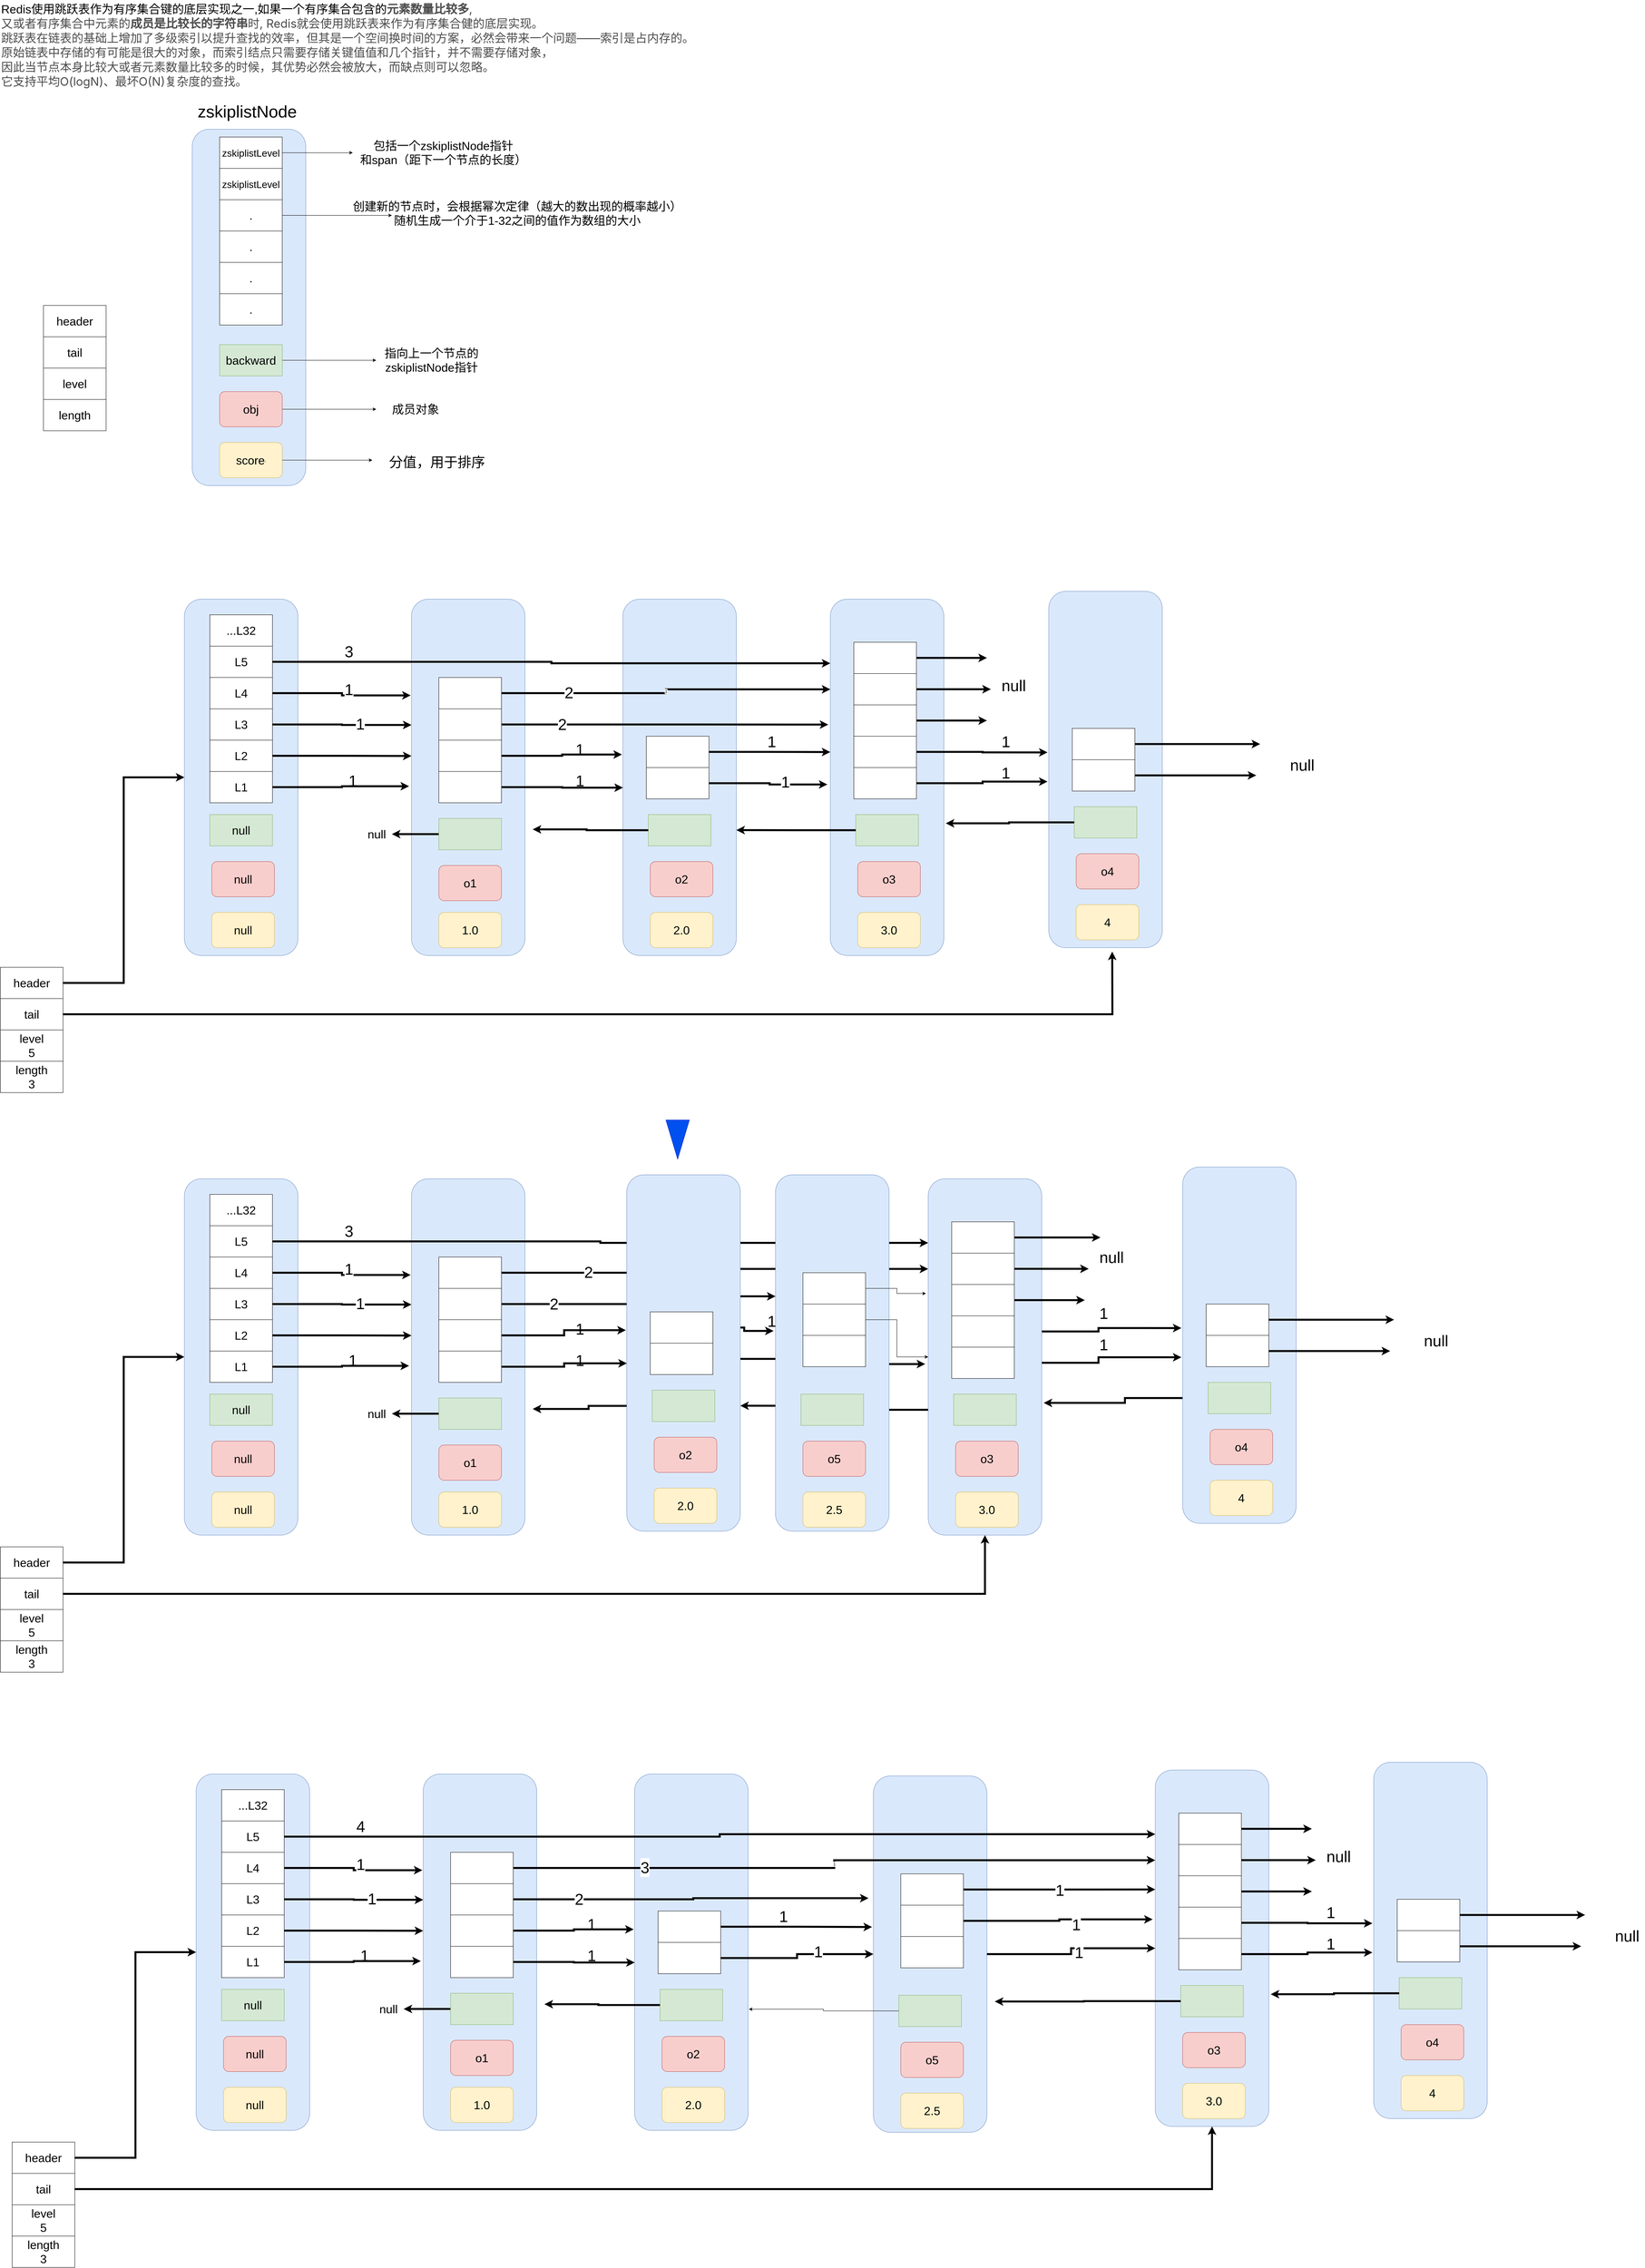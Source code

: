 <mxfile version="21.6.1" type="device">
  <diagram name="第 1 页" id="dG5ejxUGLIfu9oIJB4JN">
    <mxGraphModel dx="5104" dy="12456" grid="1" gridSize="10" guides="1" tooltips="1" connect="1" arrows="1" fold="1" page="1" pageScale="1" pageWidth="3300" pageHeight="10000" math="0" shadow="0">
      <root>
        <mxCell id="0" />
        <mxCell id="1" parent="0" />
        <mxCell id="YBfaTymSBxBAk-N4L25q-14" value="" style="group" vertex="1" connectable="0" parent="1">
          <mxGeometry x="590" y="90" width="1260" height="990" as="geometry" />
        </mxCell>
        <mxCell id="IlGb7HKamF9324BP4FeJ-68" value="" style="group" parent="YBfaTymSBxBAk-N4L25q-14" vertex="1" connectable="0">
          <mxGeometry y="80" width="290" height="910" as="geometry" />
        </mxCell>
        <mxCell id="IlGb7HKamF9324BP4FeJ-18" value="" style="rounded=1;whiteSpace=wrap;html=1;fillColor=#dae8fc;strokeColor=#6c8ebf;" parent="IlGb7HKamF9324BP4FeJ-68" vertex="1">
          <mxGeometry width="290" height="910" as="geometry" />
        </mxCell>
        <mxCell id="YBfaTymSBxBAk-N4L25q-4" style="edgeStyle=orthogonalEdgeStyle;rounded=0;orthogonalLoop=1;jettySize=auto;html=1;exitX=1;exitY=0.5;exitDx=0;exitDy=0;" edge="1" parent="IlGb7HKamF9324BP4FeJ-68" source="IlGb7HKamF9324BP4FeJ-67">
          <mxGeometry relative="1" as="geometry">
            <mxPoint x="470" y="590" as="targetPoint" />
          </mxGeometry>
        </mxCell>
        <mxCell id="YBfaTymSBxBAk-N4L25q-5" value="&lt;font style=&quot;font-size: 30px;&quot;&gt;指向上一个节点的&lt;br&gt;zskiplistNode指针&lt;/font&gt;" style="edgeLabel;html=1;align=center;verticalAlign=middle;resizable=0;points=[];" vertex="1" connectable="0" parent="YBfaTymSBxBAk-N4L25q-4">
          <mxGeometry x="0.967" y="1" relative="1" as="geometry">
            <mxPoint x="145" y="1" as="offset" />
          </mxGeometry>
        </mxCell>
        <mxCell id="IlGb7HKamF9324BP4FeJ-60" value="&lt;font style=&quot;font-size: 30px;&quot;&gt;score&lt;/font&gt;‘" style="rounded=1;whiteSpace=wrap;html=1;fillColor=#fff2cc;strokeColor=#d6b656;" parent="IlGb7HKamF9324BP4FeJ-68" vertex="1">
          <mxGeometry x="70" y="800" width="160" height="90" as="geometry" />
        </mxCell>
        <mxCell id="YBfaTymSBxBAk-N4L25q-11" style="edgeStyle=orthogonalEdgeStyle;rounded=0;orthogonalLoop=1;jettySize=auto;html=1;" edge="1" parent="IlGb7HKamF9324BP4FeJ-68" source="IlGb7HKamF9324BP4FeJ-65">
          <mxGeometry relative="1" as="geometry">
            <mxPoint x="470" y="715" as="targetPoint" />
          </mxGeometry>
        </mxCell>
        <mxCell id="IlGb7HKamF9324BP4FeJ-65" value="&lt;font style=&quot;font-size: 30px;&quot;&gt;obj&lt;br&gt;&lt;/font&gt;" style="rounded=1;whiteSpace=wrap;html=1;fillColor=#f8cecc;strokeColor=#b85450;" parent="IlGb7HKamF9324BP4FeJ-68" vertex="1">
          <mxGeometry x="70" y="670" width="160" height="90" as="geometry" />
        </mxCell>
        <mxCell id="IlGb7HKamF9324BP4FeJ-49" value="" style="group;fillColor=#DAE8FC;strokeColor=#6c8ebf;" parent="IlGb7HKamF9324BP4FeJ-68" vertex="1" connectable="0">
          <mxGeometry x="70" y="20" width="160.0" height="480" as="geometry" />
        </mxCell>
        <mxCell id="IlGb7HKamF9324BP4FeJ-50" value="" style="group" parent="IlGb7HKamF9324BP4FeJ-49" vertex="1" connectable="0">
          <mxGeometry width="160.0" height="240" as="geometry" />
        </mxCell>
        <mxCell id="IlGb7HKamF9324BP4FeJ-51" value="" style="group" parent="IlGb7HKamF9324BP4FeJ-50" vertex="1" connectable="0">
          <mxGeometry x="4.547e-13" width="160" height="160" as="geometry" />
        </mxCell>
        <mxCell id="YBfaTymSBxBAk-N4L25q-2" style="edgeStyle=orthogonalEdgeStyle;rounded=0;orthogonalLoop=1;jettySize=auto;html=1;" edge="1" parent="IlGb7HKamF9324BP4FeJ-51" source="IlGb7HKamF9324BP4FeJ-52">
          <mxGeometry relative="1" as="geometry">
            <mxPoint x="340.0" y="40" as="targetPoint" />
          </mxGeometry>
        </mxCell>
        <mxCell id="YBfaTymSBxBAk-N4L25q-3" value="&lt;font style=&quot;font-size: 30px;&quot;&gt;包括一个zskiplistNode指针&lt;br&gt;和span（距下一个节点的长度）&lt;br&gt;&lt;/font&gt;" style="edgeLabel;html=1;align=center;verticalAlign=middle;resizable=0;points=[];" vertex="1" connectable="0" parent="YBfaTymSBxBAk-N4L25q-2">
          <mxGeometry x="1" y="5" relative="1" as="geometry">
            <mxPoint x="231" y="5" as="offset" />
          </mxGeometry>
        </mxCell>
        <mxCell id="IlGb7HKamF9324BP4FeJ-52" value="&lt;font style=&quot;font-size: 25px;&quot;&gt;zskiplistLevel&lt;/font&gt;" style="rounded=0;whiteSpace=wrap;html=1;" parent="IlGb7HKamF9324BP4FeJ-51" vertex="1">
          <mxGeometry width="160" height="80" as="geometry" />
        </mxCell>
        <mxCell id="IlGb7HKamF9324BP4FeJ-53" value="&lt;font style=&quot;font-size: 25px;&quot;&gt;zskiplistLevel&lt;/font&gt;" style="rounded=0;whiteSpace=wrap;html=1;" parent="IlGb7HKamF9324BP4FeJ-51" vertex="1">
          <mxGeometry y="80" width="160" height="80" as="geometry" />
        </mxCell>
        <mxCell id="YBfaTymSBxBAk-N4L25q-798" style="edgeStyle=orthogonalEdgeStyle;rounded=0;orthogonalLoop=1;jettySize=auto;html=1;" edge="1" parent="IlGb7HKamF9324BP4FeJ-50" source="IlGb7HKamF9324BP4FeJ-54">
          <mxGeometry relative="1" as="geometry">
            <mxPoint x="440" y="200" as="targetPoint" />
          </mxGeometry>
        </mxCell>
        <mxCell id="IlGb7HKamF9324BP4FeJ-54" value="&lt;font style=&quot;font-size: 30px;&quot;&gt;.&lt;/font&gt;" style="rounded=0;whiteSpace=wrap;html=1;" parent="IlGb7HKamF9324BP4FeJ-50" vertex="1">
          <mxGeometry y="160" width="160" height="80" as="geometry" />
        </mxCell>
        <mxCell id="IlGb7HKamF9324BP4FeJ-55" value="" style="group" parent="IlGb7HKamF9324BP4FeJ-49" vertex="1" connectable="0">
          <mxGeometry y="240" width="160.0" height="240" as="geometry" />
        </mxCell>
        <mxCell id="IlGb7HKamF9324BP4FeJ-56" value="" style="group" parent="IlGb7HKamF9324BP4FeJ-55" vertex="1" connectable="0">
          <mxGeometry x="4.547e-13" width="160" height="160" as="geometry" />
        </mxCell>
        <mxCell id="IlGb7HKamF9324BP4FeJ-57" value="&lt;font style=&quot;font-size: 30px;&quot;&gt;.&lt;/font&gt;" style="rounded=0;whiteSpace=wrap;html=1;" parent="IlGb7HKamF9324BP4FeJ-56" vertex="1">
          <mxGeometry width="160" height="80" as="geometry" />
        </mxCell>
        <mxCell id="IlGb7HKamF9324BP4FeJ-58" value="&lt;font style=&quot;font-size: 30px;&quot;&gt;.&lt;/font&gt;" style="rounded=0;whiteSpace=wrap;html=1;" parent="IlGb7HKamF9324BP4FeJ-56" vertex="1">
          <mxGeometry y="80" width="160" height="80" as="geometry" />
        </mxCell>
        <mxCell id="IlGb7HKamF9324BP4FeJ-59" value="&lt;font style=&quot;font-size: 30px;&quot;&gt;.&lt;/font&gt;" style="rounded=0;whiteSpace=wrap;html=1;" parent="IlGb7HKamF9324BP4FeJ-55" vertex="1">
          <mxGeometry y="160" width="160" height="80" as="geometry" />
        </mxCell>
        <mxCell id="IlGb7HKamF9324BP4FeJ-67" value="&lt;font style=&quot;font-size: 30px;&quot;&gt;backward&lt;/font&gt;" style="rounded=0;whiteSpace=wrap;html=1;fillColor=#d5e8d4;strokeColor=#82b366;" parent="IlGb7HKamF9324BP4FeJ-68" vertex="1">
          <mxGeometry x="70.0" y="550" width="160" height="80" as="geometry" />
        </mxCell>
        <mxCell id="YBfaTymSBxBAk-N4L25q-1" value="&lt;font style=&quot;font-size: 43px;&quot;&gt;zskiplistNode&lt;/font&gt;" style="text;html=1;align=center;verticalAlign=middle;resizable=0;points=[];autosize=1;strokeColor=none;fillColor=none;" vertex="1" parent="YBfaTymSBxBAk-N4L25q-14">
          <mxGeometry width="280" height="70" as="geometry" />
        </mxCell>
        <mxCell id="YBfaTymSBxBAk-N4L25q-9" value="" style="edgeStyle=orthogonalEdgeStyle;rounded=0;orthogonalLoop=1;jettySize=auto;html=1;" edge="1" parent="YBfaTymSBxBAk-N4L25q-14" source="IlGb7HKamF9324BP4FeJ-60">
          <mxGeometry relative="1" as="geometry">
            <mxPoint x="460" y="925" as="targetPoint" />
          </mxGeometry>
        </mxCell>
        <mxCell id="YBfaTymSBxBAk-N4L25q-10" value="&lt;font style=&quot;font-size: 35px;&quot;&gt;分值，用于排序&lt;/font&gt;" style="text;html=1;align=center;verticalAlign=middle;resizable=0;points=[];autosize=1;strokeColor=none;fillColor=none;" vertex="1" parent="YBfaTymSBxBAk-N4L25q-14">
          <mxGeometry x="490" y="900" width="270" height="60" as="geometry" />
        </mxCell>
        <mxCell id="YBfaTymSBxBAk-N4L25q-12" value="&lt;font style=&quot;font-size: 30px;&quot;&gt;成员对象&lt;/font&gt;" style="text;html=1;align=center;verticalAlign=middle;resizable=0;points=[];autosize=1;strokeColor=none;fillColor=none;" vertex="1" parent="YBfaTymSBxBAk-N4L25q-14">
          <mxGeometry x="500" y="770" width="140" height="50" as="geometry" />
        </mxCell>
        <mxCell id="YBfaTymSBxBAk-N4L25q-799" value="创建新的节点时，会根据幂次定律（越大的数出现的概率越小）&lt;br&gt;随机生成一个介于1-32之间的值作为数组的大小" style="text;html=1;align=center;verticalAlign=middle;resizable=0;points=[];autosize=1;strokeColor=none;fillColor=none;fontSize=30;" vertex="1" parent="YBfaTymSBxBAk-N4L25q-14">
          <mxGeometry x="400" y="250" width="860" height="90" as="geometry" />
        </mxCell>
        <mxCell id="YBfaTymSBxBAk-N4L25q-104" value="" style="group;fontSize=30;" vertex="1" connectable="0" parent="1">
          <mxGeometry x="210.0" y="620" width="160" height="320" as="geometry" />
        </mxCell>
        <mxCell id="YBfaTymSBxBAk-N4L25q-105" value="" style="group;fontSize=30;" vertex="1" connectable="0" parent="YBfaTymSBxBAk-N4L25q-104">
          <mxGeometry width="160" height="160" as="geometry" />
        </mxCell>
        <mxCell id="YBfaTymSBxBAk-N4L25q-106" value="header" style="rounded=0;whiteSpace=wrap;html=1;fontSize=30;" vertex="1" parent="YBfaTymSBxBAk-N4L25q-105">
          <mxGeometry width="160" height="80" as="geometry" />
        </mxCell>
        <mxCell id="YBfaTymSBxBAk-N4L25q-107" value="tail" style="rounded=0;whiteSpace=wrap;html=1;fontSize=30;" vertex="1" parent="YBfaTymSBxBAk-N4L25q-105">
          <mxGeometry y="80" width="160" height="80" as="geometry" />
        </mxCell>
        <mxCell id="YBfaTymSBxBAk-N4L25q-108" value="" style="group;fontSize=30;" vertex="1" connectable="0" parent="YBfaTymSBxBAk-N4L25q-104">
          <mxGeometry y="160" width="160" height="160" as="geometry" />
        </mxCell>
        <mxCell id="YBfaTymSBxBAk-N4L25q-109" value="level" style="rounded=0;whiteSpace=wrap;html=1;fontSize=30;" vertex="1" parent="YBfaTymSBxBAk-N4L25q-108">
          <mxGeometry width="160" height="80" as="geometry" />
        </mxCell>
        <mxCell id="YBfaTymSBxBAk-N4L25q-110" value="length" style="rounded=0;whiteSpace=wrap;html=1;fontSize=30;" vertex="1" parent="YBfaTymSBxBAk-N4L25q-108">
          <mxGeometry y="80" width="160" height="80" as="geometry" />
        </mxCell>
        <mxCell id="YBfaTymSBxBAk-N4L25q-523" value="" style="shape=singleArrow;direction=south;whiteSpace=wrap;html=1;fillColor=#0050ef;strokeColor=#001DBC;fontColor=#ffffff;arrowWidth=1;arrowSize=1;" vertex="1" parent="1">
          <mxGeometry x="1800" y="2700" width="60" height="100" as="geometry" />
        </mxCell>
        <mxCell id="YBfaTymSBxBAk-N4L25q-795" value="&lt;font style=&quot;font-size: 30px;&quot;&gt;Redis使用跳跃表作为有序集合键的底层实现之一,如果一个有序集合包含的&lt;span style=&quot;font-size: 30px; box-sizing: border-box; outline: 0px; font-weight: 700; overflow-wrap: break-word; color: rgb(77, 77, 77); font-family: -apple-system, &amp;quot;SF UI Text&amp;quot;, Arial, &amp;quot;PingFang SC&amp;quot;, &amp;quot;Hiragino Sans GB&amp;quot;, &amp;quot;Microsoft YaHei&amp;quot;, &amp;quot;WenQuanYi Micro Hei&amp;quot;, sans-serif, SimHei, SimSun; background-color: rgb(255, 255, 255);&quot;&gt;元素数量比较多&lt;/span&gt;&lt;span style=&quot;font-size: 30px; color: rgb(77, 77, 77); font-family: -apple-system, &amp;quot;SF UI Text&amp;quot;, Arial, &amp;quot;PingFang SC&amp;quot;, &amp;quot;Hiragino Sans GB&amp;quot;, &amp;quot;Microsoft YaHei&amp;quot;, &amp;quot;WenQuanYi Micro Hei&amp;quot;, sans-serif, SimHei, SimSun; background-color: rgb(255, 255, 255);&quot;&gt;,&lt;br&gt;又或者有序集合中元素的&lt;/span&gt;&lt;span style=&quot;font-size: 30px; box-sizing: border-box; outline: 0px; font-weight: 700; overflow-wrap: break-word; color: rgb(77, 77, 77); font-family: -apple-system, &amp;quot;SF UI Text&amp;quot;, Arial, &amp;quot;PingFang SC&amp;quot;, &amp;quot;Hiragino Sans GB&amp;quot;, &amp;quot;Microsoft YaHei&amp;quot;, &amp;quot;WenQuanYi Micro Hei&amp;quot;, sans-serif, SimHei, SimSun; background-color: rgb(255, 255, 255);&quot;&gt;成员是比较长的字符串&lt;/span&gt;&lt;span style=&quot;background-color: rgb(255, 255, 255);&quot;&gt;&lt;font style=&quot;font-size: 30px;&quot; face=&quot;-apple-system, SF UI Text, Arial, PingFang SC, Hiragino Sans GB, Microsoft YaHei, WenQuanYi Micro Hei, sans-serif, SimHei, SimSun&quot; color=&quot;#4d4d4d&quot;&gt;&lt;span style=&quot;font-size: 30px;&quot;&gt;时, Redis就会使用跳跃表来作为有序集合健的底层实现。&lt;/span&gt;&lt;/font&gt;&lt;br&gt;&lt;div style=&quot;&quot;&gt;&lt;font style=&quot;font-size: 30px;&quot; face=&quot;-apple-system, SF UI Text, Arial, PingFang SC, Hiragino Sans GB, Microsoft YaHei, WenQuanYi Micro Hei, sans-serif, SimHei, SimSun&quot; color=&quot;#4d4d4d&quot;&gt;&lt;span style=&quot;font-size: 30px;&quot;&gt;跳跃表在链表的基础上增加了多级索引以提升查找的效率，但其是一个空间换时间的方案，必然会带来一个问题——索引是占内存的。&lt;/span&gt;&lt;/font&gt;&lt;/div&gt;&lt;div style=&quot;&quot;&gt;&lt;font style=&quot;font-size: 30px;&quot; face=&quot;-apple-system, SF UI Text, Arial, PingFang SC, Hiragino Sans GB, Microsoft YaHei, WenQuanYi Micro Hei, sans-serif, SimHei, SimSun&quot; color=&quot;#4d4d4d&quot;&gt;&lt;span style=&quot;font-size: 30px;&quot;&gt;原始链表中存储的有可能是很大的对象，而索引结点只需要存储关键值值和几个指针，并不需要存储对象，&lt;/span&gt;&lt;/font&gt;&lt;/div&gt;&lt;div style=&quot;&quot;&gt;&lt;font style=&quot;font-size: 30px;&quot; face=&quot;-apple-system, SF UI Text, Arial, PingFang SC, Hiragino Sans GB, Microsoft YaHei, WenQuanYi Micro Hei, sans-serif, SimHei, SimSun&quot; color=&quot;#4d4d4d&quot;&gt;&lt;span style=&quot;font-size: 30px;&quot;&gt;因此当节点本身比较大或者元素数量比较多的时候，其优势必然会被放大，而缺点则可以忽略。&lt;/span&gt;&lt;/font&gt;&lt;/div&gt;&lt;div style=&quot;&quot;&gt;&lt;font face=&quot;-apple-system, SF UI Text, Arial, PingFang SC, Hiragino Sans GB, Microsoft YaHei, WenQuanYi Micro Hei, sans-serif, SimHei, SimSun&quot; color=&quot;#4d4d4d&quot;&gt;它支持平均O(logN)、最坏O(N)复杂度的查找。&lt;/font&gt;&lt;/div&gt;&lt;/span&gt;&lt;/font&gt;" style="text;html=1;align=left;verticalAlign=middle;resizable=0;points=[];autosize=1;strokeColor=none;fillColor=none;" vertex="1" parent="1">
          <mxGeometry x="100" y="-160" width="1790" height="230" as="geometry" />
        </mxCell>
        <mxCell id="YBfaTymSBxBAk-N4L25q-881" value="" style="group" vertex="1" connectable="0" parent="1">
          <mxGeometry x="100.0" y="2830" width="3880.0" height="1280" as="geometry" />
        </mxCell>
        <mxCell id="YBfaTymSBxBAk-N4L25q-882" value="" style="group;fontSize=30;" vertex="1" connectable="0" parent="YBfaTymSBxBAk-N4L25q-881">
          <mxGeometry y="960" width="160" height="320" as="geometry" />
        </mxCell>
        <mxCell id="YBfaTymSBxBAk-N4L25q-883" value="" style="group;fontSize=30;" vertex="1" connectable="0" parent="YBfaTymSBxBAk-N4L25q-882">
          <mxGeometry width="160" height="160" as="geometry" />
        </mxCell>
        <mxCell id="YBfaTymSBxBAk-N4L25q-884" value="header" style="rounded=0;whiteSpace=wrap;html=1;fontSize=30;" vertex="1" parent="YBfaTymSBxBAk-N4L25q-883">
          <mxGeometry width="160" height="80" as="geometry" />
        </mxCell>
        <mxCell id="YBfaTymSBxBAk-N4L25q-885" value="tail" style="rounded=0;whiteSpace=wrap;html=1;fontSize=30;" vertex="1" parent="YBfaTymSBxBAk-N4L25q-883">
          <mxGeometry y="80" width="160" height="80" as="geometry" />
        </mxCell>
        <mxCell id="YBfaTymSBxBAk-N4L25q-886" value="" style="group;fontSize=30;" vertex="1" connectable="0" parent="YBfaTymSBxBAk-N4L25q-882">
          <mxGeometry y="160" width="160" height="160" as="geometry" />
        </mxCell>
        <mxCell id="YBfaTymSBxBAk-N4L25q-887" value="level&lt;br&gt;5" style="rounded=0;whiteSpace=wrap;html=1;fontSize=30;" vertex="1" parent="YBfaTymSBxBAk-N4L25q-886">
          <mxGeometry width="160" height="80" as="geometry" />
        </mxCell>
        <mxCell id="YBfaTymSBxBAk-N4L25q-888" value="length&lt;br&gt;3" style="rounded=0;whiteSpace=wrap;html=1;fontSize=30;" vertex="1" parent="YBfaTymSBxBAk-N4L25q-886">
          <mxGeometry y="80" width="160" height="80" as="geometry" />
        </mxCell>
        <mxCell id="YBfaTymSBxBAk-N4L25q-889" style="edgeStyle=orthogonalEdgeStyle;rounded=0;orthogonalLoop=1;jettySize=auto;html=1;entryX=0;entryY=0.5;entryDx=0;entryDy=0;strokeWidth=5;" edge="1" parent="YBfaTymSBxBAk-N4L25q-881" source="YBfaTymSBxBAk-N4L25q-884" target="YBfaTymSBxBAk-N4L25q-906">
          <mxGeometry relative="1" as="geometry">
            <mxPoint x="370.0" y="460" as="targetPoint" />
          </mxGeometry>
        </mxCell>
        <mxCell id="YBfaTymSBxBAk-N4L25q-890" value="" style="group;fontSize=30;" vertex="1" connectable="0" parent="YBfaTymSBxBAk-N4L25q-881">
          <mxGeometry x="1050.0" y="20" width="290" height="910" as="geometry" />
        </mxCell>
        <mxCell id="YBfaTymSBxBAk-N4L25q-891" value="" style="rounded=1;whiteSpace=wrap;html=1;fillColor=#dae8fc;strokeColor=#6c8ebf;fontSize=30;" vertex="1" parent="YBfaTymSBxBAk-N4L25q-890">
          <mxGeometry width="290" height="910" as="geometry" />
        </mxCell>
        <mxCell id="YBfaTymSBxBAk-N4L25q-892" value="o1" style="rounded=1;whiteSpace=wrap;html=1;fillColor=#f8cecc;strokeColor=#b85450;fontSize=30;" vertex="1" parent="YBfaTymSBxBAk-N4L25q-890">
          <mxGeometry x="70" y="680" width="160" height="90" as="geometry" />
        </mxCell>
        <mxCell id="YBfaTymSBxBAk-N4L25q-893" style="edgeStyle=orthogonalEdgeStyle;rounded=0;orthogonalLoop=1;jettySize=auto;html=1;strokeWidth=5;" edge="1" parent="YBfaTymSBxBAk-N4L25q-890" source="YBfaTymSBxBAk-N4L25q-895">
          <mxGeometry relative="1" as="geometry">
            <mxPoint x="-50" y="600" as="targetPoint" />
          </mxGeometry>
        </mxCell>
        <mxCell id="YBfaTymSBxBAk-N4L25q-894" value="&lt;font style=&quot;font-size: 30px;&quot;&gt;null&lt;/font&gt;" style="edgeLabel;html=1;align=center;verticalAlign=middle;resizable=0;points=[];" vertex="1" connectable="0" parent="YBfaTymSBxBAk-N4L25q-893">
          <mxGeometry x="0.76" y="-3" relative="1" as="geometry">
            <mxPoint x="-54" y="3" as="offset" />
          </mxGeometry>
        </mxCell>
        <mxCell id="YBfaTymSBxBAk-N4L25q-895" value="" style="rounded=0;whiteSpace=wrap;html=1;fillColor=#d5e8d4;strokeColor=#82b366;fontSize=30;" vertex="1" parent="YBfaTymSBxBAk-N4L25q-890">
          <mxGeometry x="70.0" y="560" width="160" height="80" as="geometry" />
        </mxCell>
        <mxCell id="YBfaTymSBxBAk-N4L25q-896" value="1.0" style="rounded=1;whiteSpace=wrap;html=1;fillColor=#fff2cc;strokeColor=#d6b656;fontSize=30;" vertex="1" parent="YBfaTymSBxBAk-N4L25q-890">
          <mxGeometry x="70" y="800" width="160" height="90" as="geometry" />
        </mxCell>
        <mxCell id="YBfaTymSBxBAk-N4L25q-897" value="" style="group;fontSize=30;" vertex="1" connectable="0" parent="YBfaTymSBxBAk-N4L25q-890">
          <mxGeometry x="70" y="120" width="160.0" height="400" as="geometry" />
        </mxCell>
        <mxCell id="YBfaTymSBxBAk-N4L25q-898" value="" style="group;fontSize=30;" vertex="1" connectable="0" parent="YBfaTymSBxBAk-N4L25q-897">
          <mxGeometry width="160.0" height="240" as="geometry" />
        </mxCell>
        <mxCell id="YBfaTymSBxBAk-N4L25q-899" value="" style="group;fontSize=30;" vertex="1" connectable="0" parent="YBfaTymSBxBAk-N4L25q-898">
          <mxGeometry x="4.547e-13" width="160" height="160" as="geometry" />
        </mxCell>
        <mxCell id="YBfaTymSBxBAk-N4L25q-900" value="" style="rounded=0;whiteSpace=wrap;html=1;fontSize=30;" vertex="1" parent="YBfaTymSBxBAk-N4L25q-899">
          <mxGeometry y="80" width="160" height="80" as="geometry" />
        </mxCell>
        <mxCell id="YBfaTymSBxBAk-N4L25q-901" value="" style="rounded=0;whiteSpace=wrap;html=1;fontSize=30;" vertex="1" parent="YBfaTymSBxBAk-N4L25q-898">
          <mxGeometry y="160" width="160" height="80" as="geometry" />
        </mxCell>
        <mxCell id="YBfaTymSBxBAk-N4L25q-902" value="" style="group;fontSize=30;" vertex="1" connectable="0" parent="YBfaTymSBxBAk-N4L25q-897">
          <mxGeometry y="240" width="160" height="160" as="geometry" />
        </mxCell>
        <mxCell id="YBfaTymSBxBAk-N4L25q-903" value="" style="rounded=0;whiteSpace=wrap;html=1;fontSize=30;" vertex="1" parent="YBfaTymSBxBAk-N4L25q-902">
          <mxGeometry width="160" height="80" as="geometry" />
        </mxCell>
        <mxCell id="YBfaTymSBxBAk-N4L25q-904" value="" style="rounded=0;whiteSpace=wrap;html=1;fontSize=30;" vertex="1" parent="YBfaTymSBxBAk-N4L25q-902">
          <mxGeometry y="80" width="160" height="80" as="geometry" />
        </mxCell>
        <mxCell id="YBfaTymSBxBAk-N4L25q-905" value="" style="group;fontSize=30;" vertex="1" connectable="0" parent="YBfaTymSBxBAk-N4L25q-881">
          <mxGeometry x="470.0" y="20" width="290" height="910" as="geometry" />
        </mxCell>
        <mxCell id="YBfaTymSBxBAk-N4L25q-906" value="" style="rounded=1;whiteSpace=wrap;html=1;fillColor=#dae8fc;strokeColor=#6c8ebf;fontSize=30;" vertex="1" parent="YBfaTymSBxBAk-N4L25q-905">
          <mxGeometry width="290" height="910" as="geometry" />
        </mxCell>
        <mxCell id="YBfaTymSBxBAk-N4L25q-907" value="null" style="rounded=1;whiteSpace=wrap;html=1;fillColor=#f8cecc;strokeColor=#b85450;fontSize=30;" vertex="1" parent="YBfaTymSBxBAk-N4L25q-905">
          <mxGeometry x="70" y="670" width="160" height="90" as="geometry" />
        </mxCell>
        <mxCell id="YBfaTymSBxBAk-N4L25q-908" value="null" style="rounded=0;whiteSpace=wrap;html=1;fillColor=#d5e8d4;strokeColor=#82b366;fontSize=30;" vertex="1" parent="YBfaTymSBxBAk-N4L25q-905">
          <mxGeometry x="65.0" y="550" width="160" height="80" as="geometry" />
        </mxCell>
        <mxCell id="YBfaTymSBxBAk-N4L25q-909" value="null" style="rounded=1;whiteSpace=wrap;html=1;fillColor=#fff2cc;strokeColor=#d6b656;fontSize=30;" vertex="1" parent="YBfaTymSBxBAk-N4L25q-905">
          <mxGeometry x="70" y="800" width="160" height="90" as="geometry" />
        </mxCell>
        <mxCell id="YBfaTymSBxBAk-N4L25q-910" value="" style="group;fontSize=30;" vertex="1" connectable="0" parent="YBfaTymSBxBAk-N4L25q-905">
          <mxGeometry x="65" y="40" width="160.0" height="480" as="geometry" />
        </mxCell>
        <mxCell id="YBfaTymSBxBAk-N4L25q-911" value="" style="group;fontSize=30;" vertex="1" connectable="0" parent="YBfaTymSBxBAk-N4L25q-910">
          <mxGeometry width="160.0" height="240" as="geometry" />
        </mxCell>
        <mxCell id="YBfaTymSBxBAk-N4L25q-912" value="" style="group;fontSize=30;" vertex="1" connectable="0" parent="YBfaTymSBxBAk-N4L25q-911">
          <mxGeometry x="4.547e-13" width="160" height="160" as="geometry" />
        </mxCell>
        <mxCell id="YBfaTymSBxBAk-N4L25q-913" value="...L32" style="rounded=0;whiteSpace=wrap;html=1;fontSize=30;" vertex="1" parent="YBfaTymSBxBAk-N4L25q-912">
          <mxGeometry width="160" height="80" as="geometry" />
        </mxCell>
        <mxCell id="YBfaTymSBxBAk-N4L25q-914" value="L5" style="rounded=0;whiteSpace=wrap;html=1;fontSize=30;" vertex="1" parent="YBfaTymSBxBAk-N4L25q-912">
          <mxGeometry y="80" width="160" height="80" as="geometry" />
        </mxCell>
        <mxCell id="YBfaTymSBxBAk-N4L25q-915" value="L4" style="rounded=0;whiteSpace=wrap;html=1;fontSize=30;" vertex="1" parent="YBfaTymSBxBAk-N4L25q-911">
          <mxGeometry y="160" width="160" height="80" as="geometry" />
        </mxCell>
        <mxCell id="YBfaTymSBxBAk-N4L25q-916" value="" style="group;fontSize=30;" vertex="1" connectable="0" parent="YBfaTymSBxBAk-N4L25q-910">
          <mxGeometry y="240" width="160.0" height="240" as="geometry" />
        </mxCell>
        <mxCell id="YBfaTymSBxBAk-N4L25q-917" value="" style="group;fontSize=30;" vertex="1" connectable="0" parent="YBfaTymSBxBAk-N4L25q-916">
          <mxGeometry x="4.547e-13" width="160" height="160" as="geometry" />
        </mxCell>
        <mxCell id="YBfaTymSBxBAk-N4L25q-918" value="L3" style="rounded=0;whiteSpace=wrap;html=1;fontSize=30;" vertex="1" parent="YBfaTymSBxBAk-N4L25q-917">
          <mxGeometry width="160" height="80" as="geometry" />
        </mxCell>
        <mxCell id="YBfaTymSBxBAk-N4L25q-919" value="L2" style="rounded=0;whiteSpace=wrap;html=1;fontSize=30;" vertex="1" parent="YBfaTymSBxBAk-N4L25q-917">
          <mxGeometry y="80" width="160" height="80" as="geometry" />
        </mxCell>
        <mxCell id="YBfaTymSBxBAk-N4L25q-920" value="L1" style="rounded=0;whiteSpace=wrap;html=1;fontSize=30;" vertex="1" parent="YBfaTymSBxBAk-N4L25q-916">
          <mxGeometry y="160" width="160" height="80" as="geometry" />
        </mxCell>
        <mxCell id="YBfaTymSBxBAk-N4L25q-930" style="edgeStyle=orthogonalEdgeStyle;rounded=0;orthogonalLoop=1;jettySize=auto;html=1;entryX=-0.007;entryY=0.27;entryDx=0;entryDy=0;entryPerimeter=0;strokeWidth=5;" edge="1" parent="YBfaTymSBxBAk-N4L25q-881" source="YBfaTymSBxBAk-N4L25q-915" target="YBfaTymSBxBAk-N4L25q-891">
          <mxGeometry relative="1" as="geometry">
            <mxPoint x="1050.0" y="270" as="targetPoint" />
          </mxGeometry>
        </mxCell>
        <mxCell id="YBfaTymSBxBAk-N4L25q-931" value="&lt;font style=&quot;font-size: 40px;&quot;&gt;1&lt;/font&gt;" style="edgeLabel;html=1;align=center;verticalAlign=middle;resizable=0;points=[];fontSize=40;" vertex="1" connectable="0" parent="YBfaTymSBxBAk-N4L25q-930">
          <mxGeometry x="-0.01" y="5" relative="1" as="geometry">
            <mxPoint x="12" y="-10" as="offset" />
          </mxGeometry>
        </mxCell>
        <mxCell id="YBfaTymSBxBAk-N4L25q-932" style="edgeStyle=orthogonalEdgeStyle;rounded=0;orthogonalLoop=1;jettySize=auto;html=1;entryX=0;entryY=0.353;entryDx=0;entryDy=0;entryPerimeter=0;strokeWidth=5;" edge="1" parent="YBfaTymSBxBAk-N4L25q-881" source="YBfaTymSBxBAk-N4L25q-918" target="YBfaTymSBxBAk-N4L25q-891">
          <mxGeometry relative="1" as="geometry" />
        </mxCell>
        <mxCell id="YBfaTymSBxBAk-N4L25q-933" value="&lt;font style=&quot;font-size: 40px;&quot;&gt;1&lt;/font&gt;" style="edgeLabel;html=1;align=center;verticalAlign=middle;resizable=0;points=[];fontSize=40;" vertex="1" connectable="0" parent="YBfaTymSBxBAk-N4L25q-932">
          <mxGeometry x="0.256" y="3" relative="1" as="geometry">
            <mxPoint x="1" as="offset" />
          </mxGeometry>
        </mxCell>
        <mxCell id="YBfaTymSBxBAk-N4L25q-934" style="edgeStyle=orthogonalEdgeStyle;rounded=0;orthogonalLoop=1;jettySize=auto;html=1;entryX=0;entryY=0.44;entryDx=0;entryDy=0;entryPerimeter=0;strokeWidth=5;" edge="1" parent="YBfaTymSBxBAk-N4L25q-881" source="YBfaTymSBxBAk-N4L25q-919" target="YBfaTymSBxBAk-N4L25q-891">
          <mxGeometry relative="1" as="geometry" />
        </mxCell>
        <mxCell id="YBfaTymSBxBAk-N4L25q-935" style="edgeStyle=orthogonalEdgeStyle;rounded=0;orthogonalLoop=1;jettySize=auto;html=1;entryX=-0.021;entryY=0.525;entryDx=0;entryDy=0;entryPerimeter=0;strokeWidth=5;" edge="1" parent="YBfaTymSBxBAk-N4L25q-881" source="YBfaTymSBxBAk-N4L25q-920" target="YBfaTymSBxBAk-N4L25q-891">
          <mxGeometry relative="1" as="geometry" />
        </mxCell>
        <mxCell id="YBfaTymSBxBAk-N4L25q-936" style="edgeStyle=orthogonalEdgeStyle;rounded=0;orthogonalLoop=1;jettySize=auto;html=1;entryX=0.001;entryY=0.529;entryDx=0;entryDy=0;entryPerimeter=0;strokeWidth=5;" edge="1" parent="YBfaTymSBxBAk-N4L25q-881" source="YBfaTymSBxBAk-N4L25q-904" target="YBfaTymSBxBAk-N4L25q-922">
          <mxGeometry relative="1" as="geometry" />
        </mxCell>
        <mxCell id="YBfaTymSBxBAk-N4L25q-937" style="edgeStyle=orthogonalEdgeStyle;rounded=0;orthogonalLoop=1;jettySize=auto;html=1;entryX=-0.008;entryY=0.436;entryDx=0;entryDy=0;entryPerimeter=0;strokeWidth=5;" edge="1" parent="YBfaTymSBxBAk-N4L25q-881" source="YBfaTymSBxBAk-N4L25q-903" target="YBfaTymSBxBAk-N4L25q-922">
          <mxGeometry relative="1" as="geometry" />
        </mxCell>
        <mxCell id="YBfaTymSBxBAk-N4L25q-954" style="edgeStyle=orthogonalEdgeStyle;rounded=0;orthogonalLoop=1;jettySize=auto;html=1;strokeWidth=5;entryX=-0.026;entryY=0.52;entryDx=0;entryDy=0;entryPerimeter=0;" edge="1" parent="YBfaTymSBxBAk-N4L25q-881" source="YBfaTymSBxBAk-N4L25q-929" target="YBfaTymSBxBAk-N4L25q-939">
          <mxGeometry relative="1" as="geometry">
            <mxPoint x="2080.0" y="490" as="targetPoint" />
          </mxGeometry>
        </mxCell>
        <mxCell id="YBfaTymSBxBAk-N4L25q-955" value="1" style="edgeLabel;html=1;align=center;verticalAlign=middle;resizable=0;points=[];fontSize=40;" vertex="1" connectable="0" parent="YBfaTymSBxBAk-N4L25q-954">
          <mxGeometry x="0.294" y="7" relative="1" as="geometry">
            <mxPoint as="offset" />
          </mxGeometry>
        </mxCell>
        <mxCell id="YBfaTymSBxBAk-N4L25q-956" style="edgeStyle=orthogonalEdgeStyle;rounded=0;orthogonalLoop=1;jettySize=auto;html=1;strokeWidth=5;entryX=-0.017;entryY=0.438;entryDx=0;entryDy=0;entryPerimeter=0;" edge="1" parent="YBfaTymSBxBAk-N4L25q-881" source="YBfaTymSBxBAk-N4L25q-928" target="YBfaTymSBxBAk-N4L25q-821">
          <mxGeometry relative="1" as="geometry">
            <mxPoint x="2080.0" y="410" as="targetPoint" />
          </mxGeometry>
        </mxCell>
        <mxCell id="YBfaTymSBxBAk-N4L25q-957" style="edgeStyle=orthogonalEdgeStyle;rounded=0;orthogonalLoop=1;jettySize=auto;html=1;entryX=0;entryY=0.341;entryDx=0;entryDy=0;entryPerimeter=0;strokeWidth=5;" edge="1" parent="YBfaTymSBxBAk-N4L25q-881" source="YBfaTymSBxBAk-N4L25q-901" target="YBfaTymSBxBAk-N4L25q-821">
          <mxGeometry relative="1" as="geometry" />
        </mxCell>
        <mxCell id="YBfaTymSBxBAk-N4L25q-958" value="2" style="edgeLabel;html=1;align=center;verticalAlign=middle;resizable=0;points=[];fontSize=40;" vertex="1" connectable="0" parent="YBfaTymSBxBAk-N4L25q-957">
          <mxGeometry x="-0.635" y="1" relative="1" as="geometry">
            <mxPoint x="2" as="offset" />
          </mxGeometry>
        </mxCell>
        <mxCell id="YBfaTymSBxBAk-N4L25q-959" value="1" style="edgeStyle=orthogonalEdgeStyle;rounded=0;orthogonalLoop=1;jettySize=auto;html=1;entryX=0;entryY=0.253;entryDx=0;entryDy=0;entryPerimeter=0;strokeWidth=5;" edge="1" parent="YBfaTymSBxBAk-N4L25q-881" source="YBfaTymSBxBAk-N4L25q-900" target="YBfaTymSBxBAk-N4L25q-939">
          <mxGeometry relative="1" as="geometry" />
        </mxCell>
        <mxCell id="YBfaTymSBxBAk-N4L25q-960" value="&lt;span style=&quot;font-size: 40px;&quot;&gt;2&lt;/span&gt;" style="edgeLabel;html=1;align=center;verticalAlign=middle;resizable=0;points=[];fontSize=40;" vertex="1" connectable="0" parent="YBfaTymSBxBAk-N4L25q-959">
          <mxGeometry x="-0.596" y="2" relative="1" as="geometry">
            <mxPoint as="offset" />
          </mxGeometry>
        </mxCell>
        <mxCell id="YBfaTymSBxBAk-N4L25q-961" style="edgeStyle=orthogonalEdgeStyle;rounded=0;orthogonalLoop=1;jettySize=auto;html=1;entryX=0;entryY=0.18;entryDx=0;entryDy=0;entryPerimeter=0;strokeWidth=5;" edge="1" parent="YBfaTymSBxBAk-N4L25q-881" source="YBfaTymSBxBAk-N4L25q-914" target="YBfaTymSBxBAk-N4L25q-939">
          <mxGeometry relative="1" as="geometry" />
        </mxCell>
        <mxCell id="YBfaTymSBxBAk-N4L25q-962" style="edgeStyle=orthogonalEdgeStyle;rounded=0;orthogonalLoop=1;jettySize=auto;html=1;entryX=1.068;entryY=0.646;entryDx=0;entryDy=0;entryPerimeter=0;strokeWidth=5;" edge="1" parent="YBfaTymSBxBAk-N4L25q-881" source="YBfaTymSBxBAk-N4L25q-924" target="YBfaTymSBxBAk-N4L25q-891">
          <mxGeometry relative="1" as="geometry" />
        </mxCell>
        <mxCell id="YBfaTymSBxBAk-N4L25q-963" style="edgeStyle=orthogonalEdgeStyle;rounded=0;orthogonalLoop=1;jettySize=auto;html=1;entryX=1;entryY=0.648;entryDx=0;entryDy=0;entryPerimeter=0;strokeWidth=5;" edge="1" parent="YBfaTymSBxBAk-N4L25q-881" source="YBfaTymSBxBAk-N4L25q-941" target="YBfaTymSBxBAk-N4L25q-922">
          <mxGeometry relative="1" as="geometry" />
        </mxCell>
        <mxCell id="YBfaTymSBxBAk-N4L25q-964" style="edgeStyle=orthogonalEdgeStyle;rounded=0;orthogonalLoop=1;jettySize=auto;html=1;entryX=0.5;entryY=1;entryDx=0;entryDy=0;strokeWidth=5;" edge="1" parent="YBfaTymSBxBAk-N4L25q-881" source="YBfaTymSBxBAk-N4L25q-885" target="YBfaTymSBxBAk-N4L25q-939">
          <mxGeometry relative="1" as="geometry" />
        </mxCell>
        <mxCell id="YBfaTymSBxBAk-N4L25q-965" value="&lt;font style=&quot;font-size: 40px;&quot;&gt;3&lt;/font&gt;" style="text;html=1;align=center;verticalAlign=middle;resizable=0;points=[];autosize=1;strokeColor=none;fillColor=none;fontSize=40;" vertex="1" parent="YBfaTymSBxBAk-N4L25q-881">
          <mxGeometry x="865.0" y="123" width="50" height="60" as="geometry" />
        </mxCell>
        <mxCell id="YBfaTymSBxBAk-N4L25q-966" value="&lt;font style=&quot;font-size: 40px;&quot;&gt;1&lt;/font&gt;" style="text;html=1;align=center;verticalAlign=middle;resizable=0;points=[];autosize=1;strokeColor=none;fillColor=none;fontSize=40;" vertex="1" parent="YBfaTymSBxBAk-N4L25q-881">
          <mxGeometry x="875.0" y="453" width="50" height="60" as="geometry" />
        </mxCell>
        <mxCell id="YBfaTymSBxBAk-N4L25q-967" value="1" style="text;html=1;align=center;verticalAlign=middle;resizable=0;points=[];autosize=1;strokeColor=none;fillColor=none;fontSize=40;" vertex="1" parent="YBfaTymSBxBAk-N4L25q-881">
          <mxGeometry x="1455.0" y="373" width="50" height="60" as="geometry" />
        </mxCell>
        <mxCell id="YBfaTymSBxBAk-N4L25q-968" value="1" style="text;html=1;align=center;verticalAlign=middle;resizable=0;points=[];autosize=1;strokeColor=none;fillColor=none;fontSize=40;" vertex="1" parent="YBfaTymSBxBAk-N4L25q-881">
          <mxGeometry x="1455.0" y="453" width="50" height="60" as="geometry" />
        </mxCell>
        <mxCell id="YBfaTymSBxBAk-N4L25q-969" value="1" style="text;html=1;align=center;verticalAlign=middle;resizable=0;points=[];autosize=1;strokeColor=none;fillColor=none;fontSize=40;" vertex="1" parent="YBfaTymSBxBAk-N4L25q-881">
          <mxGeometry x="1945.0" y="353" width="50" height="60" as="geometry" />
        </mxCell>
        <mxCell id="YBfaTymSBxBAk-N4L25q-985" style="edgeStyle=orthogonalEdgeStyle;rounded=0;orthogonalLoop=1;jettySize=auto;html=1;strokeWidth=5;entryX=-0.011;entryY=0.452;entryDx=0;entryDy=0;entryPerimeter=0;" edge="1" parent="YBfaTymSBxBAk-N4L25q-881" source="YBfaTymSBxBAk-N4L25q-952" target="YBfaTymSBxBAk-N4L25q-971">
          <mxGeometry relative="1" as="geometry">
            <mxPoint x="2520.0" y="410" as="targetPoint" />
          </mxGeometry>
        </mxCell>
        <mxCell id="YBfaTymSBxBAk-N4L25q-986" style="edgeStyle=orthogonalEdgeStyle;rounded=0;orthogonalLoop=1;jettySize=auto;html=1;strokeWidth=5;entryX=-0.011;entryY=0.534;entryDx=0;entryDy=0;entryPerimeter=0;" edge="1" parent="YBfaTymSBxBAk-N4L25q-881" source="YBfaTymSBxBAk-N4L25q-953" target="YBfaTymSBxBAk-N4L25q-971">
          <mxGeometry relative="1" as="geometry">
            <mxPoint x="2530.0" y="490" as="targetPoint" />
          </mxGeometry>
        </mxCell>
        <mxCell id="YBfaTymSBxBAk-N4L25q-987" style="edgeStyle=orthogonalEdgeStyle;rounded=0;orthogonalLoop=1;jettySize=auto;html=1;strokeWidth=5;entryX=1.017;entryY=0.629;entryDx=0;entryDy=0;entryPerimeter=0;" edge="1" parent="YBfaTymSBxBAk-N4L25q-881" source="YBfaTymSBxBAk-N4L25q-973" target="YBfaTymSBxBAk-N4L25q-939">
          <mxGeometry relative="1" as="geometry">
            <mxPoint x="2440.0" y="590" as="targetPoint" />
          </mxGeometry>
        </mxCell>
        <mxCell id="YBfaTymSBxBAk-N4L25q-970" value="" style="group;fontSize=30;strokeWidth=5;" vertex="1" connectable="0" parent="YBfaTymSBxBAk-N4L25q-881">
          <mxGeometry x="3020.0" y="-10" width="410" height="910" as="geometry" />
        </mxCell>
        <mxCell id="YBfaTymSBxBAk-N4L25q-971" value="" style="rounded=1;whiteSpace=wrap;html=1;fillColor=#dae8fc;strokeColor=#6c8ebf;fontSize=30;" vertex="1" parent="YBfaTymSBxBAk-N4L25q-970">
          <mxGeometry width="290" height="910" as="geometry" />
        </mxCell>
        <mxCell id="YBfaTymSBxBAk-N4L25q-972" value="o4" style="rounded=1;whiteSpace=wrap;html=1;fillColor=#f8cecc;strokeColor=#b85450;fontSize=30;" vertex="1" parent="YBfaTymSBxBAk-N4L25q-970">
          <mxGeometry x="70" y="670" width="160" height="90" as="geometry" />
        </mxCell>
        <mxCell id="YBfaTymSBxBAk-N4L25q-973" value="" style="rounded=0;whiteSpace=wrap;html=1;fillColor=#d5e8d4;strokeColor=#82b366;fontSize=30;" vertex="1" parent="YBfaTymSBxBAk-N4L25q-970">
          <mxGeometry x="65.0" y="550" width="160" height="80" as="geometry" />
        </mxCell>
        <mxCell id="YBfaTymSBxBAk-N4L25q-974" value="4" style="rounded=1;whiteSpace=wrap;html=1;fillColor=#fff2cc;strokeColor=#d6b656;fontSize=30;" vertex="1" parent="YBfaTymSBxBAk-N4L25q-970">
          <mxGeometry x="70" y="800" width="160" height="90" as="geometry" />
        </mxCell>
        <mxCell id="YBfaTymSBxBAk-N4L25q-975" value="" style="group;fontSize=30;" vertex="1" connectable="0" parent="YBfaTymSBxBAk-N4L25q-970">
          <mxGeometry x="60.0" y="350" width="160" height="160" as="geometry" />
        </mxCell>
        <mxCell id="YBfaTymSBxBAk-N4L25q-976" style="edgeStyle=orthogonalEdgeStyle;rounded=0;orthogonalLoop=1;jettySize=auto;html=1;exitX=0.5;exitY=1;exitDx=0;exitDy=0;" edge="1" parent="YBfaTymSBxBAk-N4L25q-975" source="YBfaTymSBxBAk-N4L25q-977" target="YBfaTymSBxBAk-N4L25q-978">
          <mxGeometry relative="1" as="geometry" />
        </mxCell>
        <mxCell id="YBfaTymSBxBAk-N4L25q-977" value="" style="rounded=0;whiteSpace=wrap;html=1;fontSize=30;" vertex="1" parent="YBfaTymSBxBAk-N4L25q-975">
          <mxGeometry width="160" height="80" as="geometry" />
        </mxCell>
        <mxCell id="YBfaTymSBxBAk-N4L25q-978" value="" style="rounded=0;whiteSpace=wrap;html=1;fontSize=30;" vertex="1" parent="YBfaTymSBxBAk-N4L25q-975">
          <mxGeometry y="80" width="160" height="80" as="geometry" />
        </mxCell>
        <mxCell id="YBfaTymSBxBAk-N4L25q-979" style="edgeStyle=orthogonalEdgeStyle;rounded=0;orthogonalLoop=1;jettySize=auto;html=1;strokeWidth=5;" edge="1" parent="YBfaTymSBxBAk-N4L25q-881" source="YBfaTymSBxBAk-N4L25q-978">
          <mxGeometry relative="1" as="geometry">
            <mxPoint x="3550.0" y="460" as="targetPoint" />
          </mxGeometry>
        </mxCell>
        <mxCell id="YBfaTymSBxBAk-N4L25q-980" style="edgeStyle=orthogonalEdgeStyle;rounded=0;orthogonalLoop=1;jettySize=auto;html=1;strokeWidth=5;" edge="1" parent="YBfaTymSBxBAk-N4L25q-881" source="YBfaTymSBxBAk-N4L25q-977">
          <mxGeometry relative="1" as="geometry">
            <mxPoint x="3560.0" y="380" as="targetPoint" />
          </mxGeometry>
        </mxCell>
        <mxCell id="YBfaTymSBxBAk-N4L25q-983" value="&lt;font style=&quot;font-size: 40px;&quot;&gt;null&lt;/font&gt;" style="text;html=1;align=center;verticalAlign=middle;resizable=0;points=[];autosize=1;strokeColor=none;fillColor=none;" vertex="1" parent="YBfaTymSBxBAk-N4L25q-881">
          <mxGeometry x="3622.0" y="403" width="90" height="60" as="geometry" />
        </mxCell>
        <mxCell id="YBfaTymSBxBAk-N4L25q-981" value="1" style="text;html=1;align=center;verticalAlign=middle;resizable=0;points=[];autosize=1;strokeColor=none;fillColor=none;fontSize=40;" vertex="1" parent="YBfaTymSBxBAk-N4L25q-881">
          <mxGeometry x="2793.0" y="333" width="50" height="60" as="geometry" />
        </mxCell>
        <mxCell id="YBfaTymSBxBAk-N4L25q-982" value="1" style="text;html=1;align=center;verticalAlign=middle;resizable=0;points=[];autosize=1;strokeColor=none;fillColor=none;fontSize=40;" vertex="1" parent="YBfaTymSBxBAk-N4L25q-881">
          <mxGeometry x="2793.0" y="413" width="50" height="60" as="geometry" />
        </mxCell>
        <mxCell id="YBfaTymSBxBAk-N4L25q-988" value="&lt;font style=&quot;font-size: 40px;&quot;&gt;null&lt;/font&gt;" style="text;html=1;align=center;verticalAlign=middle;resizable=0;points=[];autosize=1;strokeColor=none;fillColor=none;" vertex="1" parent="YBfaTymSBxBAk-N4L25q-881">
          <mxGeometry x="2793.0" y="190" width="90" height="60" as="geometry" />
        </mxCell>
        <mxCell id="YBfaTymSBxBAk-N4L25q-938" value="" style="group;fontSize=30;" vertex="1" connectable="0" parent="YBfaTymSBxBAk-N4L25q-881">
          <mxGeometry x="2370.0" y="20" width="290" height="910" as="geometry" />
        </mxCell>
        <mxCell id="YBfaTymSBxBAk-N4L25q-939" value="" style="rounded=1;whiteSpace=wrap;html=1;fillColor=#dae8fc;strokeColor=#6c8ebf;fontSize=30;" vertex="1" parent="YBfaTymSBxBAk-N4L25q-938">
          <mxGeometry width="290" height="910" as="geometry" />
        </mxCell>
        <mxCell id="YBfaTymSBxBAk-N4L25q-940" value="o3" style="rounded=1;whiteSpace=wrap;html=1;fillColor=#f8cecc;strokeColor=#b85450;fontSize=30;" vertex="1" parent="YBfaTymSBxBAk-N4L25q-938">
          <mxGeometry x="70" y="670" width="160" height="90" as="geometry" />
        </mxCell>
        <mxCell id="YBfaTymSBxBAk-N4L25q-941" value="" style="rounded=0;whiteSpace=wrap;html=1;fillColor=#d5e8d4;strokeColor=#82b366;fontSize=30;" vertex="1" parent="YBfaTymSBxBAk-N4L25q-938">
          <mxGeometry x="65.0" y="550" width="160" height="80" as="geometry" />
        </mxCell>
        <mxCell id="YBfaTymSBxBAk-N4L25q-942" value="3.0" style="rounded=1;whiteSpace=wrap;html=1;fillColor=#fff2cc;strokeColor=#d6b656;fontSize=30;" vertex="1" parent="YBfaTymSBxBAk-N4L25q-938">
          <mxGeometry x="70" y="800" width="160" height="90" as="geometry" />
        </mxCell>
        <mxCell id="YBfaTymSBxBAk-N4L25q-943" value="" style="group;fontSize=30;" vertex="1" connectable="0" parent="YBfaTymSBxBAk-N4L25q-938">
          <mxGeometry x="60" y="110" width="160.0" height="400" as="geometry" />
        </mxCell>
        <mxCell id="YBfaTymSBxBAk-N4L25q-944" value="" style="group;fontSize=30;" vertex="1" connectable="0" parent="YBfaTymSBxBAk-N4L25q-943">
          <mxGeometry width="160.0" height="240" as="geometry" />
        </mxCell>
        <mxCell id="YBfaTymSBxBAk-N4L25q-945" value="" style="group;fontSize=30;" vertex="1" connectable="0" parent="YBfaTymSBxBAk-N4L25q-944">
          <mxGeometry x="4.547e-13" width="160" height="160" as="geometry" />
        </mxCell>
        <mxCell id="YBfaTymSBxBAk-N4L25q-946" value="" style="rounded=0;whiteSpace=wrap;html=1;fontSize=30;" vertex="1" parent="YBfaTymSBxBAk-N4L25q-945">
          <mxGeometry width="160" height="80" as="geometry" />
        </mxCell>
        <mxCell id="YBfaTymSBxBAk-N4L25q-947" style="edgeStyle=orthogonalEdgeStyle;rounded=0;orthogonalLoop=1;jettySize=auto;html=1;strokeWidth=5;" edge="1" parent="YBfaTymSBxBAk-N4L25q-945" source="YBfaTymSBxBAk-N4L25q-948">
          <mxGeometry relative="1" as="geometry">
            <mxPoint x="350.0" y="120" as="targetPoint" />
          </mxGeometry>
        </mxCell>
        <mxCell id="YBfaTymSBxBAk-N4L25q-948" value="" style="rounded=0;whiteSpace=wrap;html=1;fontSize=30;" vertex="1" parent="YBfaTymSBxBAk-N4L25q-945">
          <mxGeometry y="80" width="160" height="80" as="geometry" />
        </mxCell>
        <mxCell id="YBfaTymSBxBAk-N4L25q-949" style="edgeStyle=orthogonalEdgeStyle;rounded=0;orthogonalLoop=1;jettySize=auto;html=1;strokeWidth=5;" edge="1" parent="YBfaTymSBxBAk-N4L25q-944" source="YBfaTymSBxBAk-N4L25q-950">
          <mxGeometry relative="1" as="geometry">
            <mxPoint x="340" y="200" as="targetPoint" />
          </mxGeometry>
        </mxCell>
        <mxCell id="YBfaTymSBxBAk-N4L25q-950" value="" style="rounded=0;whiteSpace=wrap;html=1;fontSize=30;" vertex="1" parent="YBfaTymSBxBAk-N4L25q-944">
          <mxGeometry y="160" width="160" height="80" as="geometry" />
        </mxCell>
        <mxCell id="YBfaTymSBxBAk-N4L25q-951" value="" style="group;fontSize=30;" vertex="1" connectable="0" parent="YBfaTymSBxBAk-N4L25q-943">
          <mxGeometry y="240" width="160" height="160" as="geometry" />
        </mxCell>
        <mxCell id="YBfaTymSBxBAk-N4L25q-952" value="" style="rounded=0;whiteSpace=wrap;html=1;fontSize=30;" vertex="1" parent="YBfaTymSBxBAk-N4L25q-951">
          <mxGeometry width="160" height="80" as="geometry" />
        </mxCell>
        <mxCell id="YBfaTymSBxBAk-N4L25q-953" value="" style="rounded=0;whiteSpace=wrap;html=1;fontSize=30;" vertex="1" parent="YBfaTymSBxBAk-N4L25q-951">
          <mxGeometry y="80" width="160" height="80" as="geometry" />
        </mxCell>
        <mxCell id="YBfaTymSBxBAk-N4L25q-984" style="edgeStyle=orthogonalEdgeStyle;rounded=0;orthogonalLoop=1;jettySize=auto;html=1;strokeWidth=5;" edge="1" parent="YBfaTymSBxBAk-N4L25q-881" source="YBfaTymSBxBAk-N4L25q-946">
          <mxGeometry relative="1" as="geometry">
            <mxPoint x="2810.0" y="170" as="targetPoint" />
          </mxGeometry>
        </mxCell>
        <mxCell id="YBfaTymSBxBAk-N4L25q-921" value="" style="group;fontSize=30;" vertex="1" connectable="0" parent="YBfaTymSBxBAk-N4L25q-881">
          <mxGeometry x="1600.0" y="10" width="410" height="910" as="geometry" />
        </mxCell>
        <mxCell id="YBfaTymSBxBAk-N4L25q-922" value="" style="rounded=1;whiteSpace=wrap;html=1;fillColor=#dae8fc;strokeColor=#6c8ebf;fontSize=30;" vertex="1" parent="YBfaTymSBxBAk-N4L25q-921">
          <mxGeometry width="290" height="910" as="geometry" />
        </mxCell>
        <mxCell id="YBfaTymSBxBAk-N4L25q-923" value="o2" style="rounded=1;whiteSpace=wrap;html=1;fillColor=#f8cecc;strokeColor=#b85450;fontSize=30;" vertex="1" parent="YBfaTymSBxBAk-N4L25q-921">
          <mxGeometry x="70" y="670" width="160" height="90" as="geometry" />
        </mxCell>
        <mxCell id="YBfaTymSBxBAk-N4L25q-924" value="" style="rounded=0;whiteSpace=wrap;html=1;fillColor=#d5e8d4;strokeColor=#82b366;fontSize=30;" vertex="1" parent="YBfaTymSBxBAk-N4L25q-921">
          <mxGeometry x="65.0" y="550" width="160" height="80" as="geometry" />
        </mxCell>
        <mxCell id="YBfaTymSBxBAk-N4L25q-925" value="2.0" style="rounded=1;whiteSpace=wrap;html=1;fillColor=#fff2cc;strokeColor=#d6b656;fontSize=30;" vertex="1" parent="YBfaTymSBxBAk-N4L25q-921">
          <mxGeometry x="70" y="800" width="160" height="90" as="geometry" />
        </mxCell>
        <mxCell id="YBfaTymSBxBAk-N4L25q-926" value="" style="group;fontSize=30;" vertex="1" connectable="0" parent="YBfaTymSBxBAk-N4L25q-921">
          <mxGeometry x="60.0" y="350" width="160" height="160" as="geometry" />
        </mxCell>
        <mxCell id="YBfaTymSBxBAk-N4L25q-927" style="edgeStyle=orthogonalEdgeStyle;rounded=0;orthogonalLoop=1;jettySize=auto;html=1;exitX=0.5;exitY=1;exitDx=0;exitDy=0;" edge="1" parent="YBfaTymSBxBAk-N4L25q-926" source="YBfaTymSBxBAk-N4L25q-928" target="YBfaTymSBxBAk-N4L25q-929">
          <mxGeometry relative="1" as="geometry" />
        </mxCell>
        <mxCell id="YBfaTymSBxBAk-N4L25q-928" value="" style="rounded=0;whiteSpace=wrap;html=1;fontSize=30;" vertex="1" parent="YBfaTymSBxBAk-N4L25q-926">
          <mxGeometry width="160" height="80" as="geometry" />
        </mxCell>
        <mxCell id="YBfaTymSBxBAk-N4L25q-929" value="" style="rounded=0;whiteSpace=wrap;html=1;fontSize=30;" vertex="1" parent="YBfaTymSBxBAk-N4L25q-926">
          <mxGeometry y="80" width="160" height="80" as="geometry" />
        </mxCell>
        <mxCell id="YBfaTymSBxBAk-N4L25q-820" value="" style="group" vertex="1" connectable="0" parent="YBfaTymSBxBAk-N4L25q-881">
          <mxGeometry x="1980.0" y="10" width="290" height="910" as="geometry" />
        </mxCell>
        <mxCell id="YBfaTymSBxBAk-N4L25q-821" value="" style="rounded=1;whiteSpace=wrap;html=1;fillColor=#dae8fc;strokeColor=#6c8ebf;fontSize=30;" vertex="1" parent="YBfaTymSBxBAk-N4L25q-820">
          <mxGeometry width="290" height="910" as="geometry" />
        </mxCell>
        <mxCell id="YBfaTymSBxBAk-N4L25q-822" value="o5" style="rounded=1;whiteSpace=wrap;html=1;fillColor=#f8cecc;strokeColor=#b85450;fontSize=30;" vertex="1" parent="YBfaTymSBxBAk-N4L25q-820">
          <mxGeometry x="70" y="680" width="160" height="90" as="geometry" />
        </mxCell>
        <mxCell id="YBfaTymSBxBAk-N4L25q-823" value="" style="rounded=0;whiteSpace=wrap;html=1;fillColor=#d5e8d4;strokeColor=#82b366;fontSize=30;" vertex="1" parent="YBfaTymSBxBAk-N4L25q-820">
          <mxGeometry x="65.0" y="560" width="160" height="80" as="geometry" />
        </mxCell>
        <mxCell id="YBfaTymSBxBAk-N4L25q-824" value="2.5" style="rounded=1;whiteSpace=wrap;html=1;fillColor=#fff2cc;strokeColor=#d6b656;fontSize=30;" vertex="1" parent="YBfaTymSBxBAk-N4L25q-820">
          <mxGeometry x="70" y="810" width="160" height="90" as="geometry" />
        </mxCell>
        <mxCell id="YBfaTymSBxBAk-N4L25q-825" value="" style="group;fontSize=30;" vertex="1" connectable="0" parent="YBfaTymSBxBAk-N4L25q-820">
          <mxGeometry x="70" y="250" width="160.0" height="240" as="geometry" />
        </mxCell>
        <mxCell id="YBfaTymSBxBAk-N4L25q-826" value="" style="group;fontSize=30;" vertex="1" connectable="0" parent="YBfaTymSBxBAk-N4L25q-825">
          <mxGeometry x="4.547e-13" width="160" height="160" as="geometry" />
        </mxCell>
        <mxCell id="YBfaTymSBxBAk-N4L25q-827" value="" style="rounded=0;whiteSpace=wrap;html=1;fontSize=30;" vertex="1" parent="YBfaTymSBxBAk-N4L25q-826">
          <mxGeometry width="160" height="80" as="geometry" />
        </mxCell>
        <mxCell id="YBfaTymSBxBAk-N4L25q-828" value="" style="rounded=0;whiteSpace=wrap;html=1;fontSize=30;" vertex="1" parent="YBfaTymSBxBAk-N4L25q-826">
          <mxGeometry y="80" width="160" height="80" as="geometry" />
        </mxCell>
        <mxCell id="YBfaTymSBxBAk-N4L25q-829" value="" style="rounded=0;whiteSpace=wrap;html=1;fontSize=30;" vertex="1" parent="YBfaTymSBxBAk-N4L25q-825">
          <mxGeometry y="160" width="160" height="80" as="geometry" />
        </mxCell>
        <mxCell id="YBfaTymSBxBAk-N4L25q-1561" style="edgeStyle=orthogonalEdgeStyle;rounded=0;orthogonalLoop=1;jettySize=auto;html=1;entryX=-0.02;entryY=0.322;entryDx=0;entryDy=0;entryPerimeter=0;" edge="1" parent="YBfaTymSBxBAk-N4L25q-881" source="YBfaTymSBxBAk-N4L25q-827" target="YBfaTymSBxBAk-N4L25q-939">
          <mxGeometry relative="1" as="geometry" />
        </mxCell>
        <mxCell id="YBfaTymSBxBAk-N4L25q-1562" style="edgeStyle=orthogonalEdgeStyle;rounded=0;orthogonalLoop=1;jettySize=auto;html=1;" edge="1" parent="YBfaTymSBxBAk-N4L25q-881" source="YBfaTymSBxBAk-N4L25q-828" target="YBfaTymSBxBAk-N4L25q-939">
          <mxGeometry relative="1" as="geometry" />
        </mxCell>
        <mxCell id="YBfaTymSBxBAk-N4L25q-1205" value="" style="group" vertex="1" connectable="0" parent="1">
          <mxGeometry x="100.0" y="1350" width="3370.0" height="1280" as="geometry" />
        </mxCell>
        <mxCell id="YBfaTymSBxBAk-N4L25q-1206" value="" style="group;fontSize=30;" vertex="1" connectable="0" parent="YBfaTymSBxBAk-N4L25q-1205">
          <mxGeometry y="960" width="160" height="320" as="geometry" />
        </mxCell>
        <mxCell id="YBfaTymSBxBAk-N4L25q-1207" value="" style="group;fontSize=30;" vertex="1" connectable="0" parent="YBfaTymSBxBAk-N4L25q-1206">
          <mxGeometry width="160" height="160" as="geometry" />
        </mxCell>
        <mxCell id="YBfaTymSBxBAk-N4L25q-1208" value="header" style="rounded=0;whiteSpace=wrap;html=1;fontSize=30;" vertex="1" parent="YBfaTymSBxBAk-N4L25q-1207">
          <mxGeometry width="160" height="80" as="geometry" />
        </mxCell>
        <mxCell id="YBfaTymSBxBAk-N4L25q-1209" value="tail" style="rounded=0;whiteSpace=wrap;html=1;fontSize=30;" vertex="1" parent="YBfaTymSBxBAk-N4L25q-1207">
          <mxGeometry y="80" width="160" height="80" as="geometry" />
        </mxCell>
        <mxCell id="YBfaTymSBxBAk-N4L25q-1210" value="" style="group;fontSize=30;" vertex="1" connectable="0" parent="YBfaTymSBxBAk-N4L25q-1206">
          <mxGeometry y="160" width="160" height="160" as="geometry" />
        </mxCell>
        <mxCell id="YBfaTymSBxBAk-N4L25q-1211" value="level&lt;br&gt;5" style="rounded=0;whiteSpace=wrap;html=1;fontSize=30;" vertex="1" parent="YBfaTymSBxBAk-N4L25q-1210">
          <mxGeometry width="160" height="80" as="geometry" />
        </mxCell>
        <mxCell id="YBfaTymSBxBAk-N4L25q-1212" value="length&lt;br&gt;3" style="rounded=0;whiteSpace=wrap;html=1;fontSize=30;" vertex="1" parent="YBfaTymSBxBAk-N4L25q-1210">
          <mxGeometry y="80" width="160" height="80" as="geometry" />
        </mxCell>
        <mxCell id="YBfaTymSBxBAk-N4L25q-1213" style="edgeStyle=orthogonalEdgeStyle;rounded=0;orthogonalLoop=1;jettySize=auto;html=1;entryX=0;entryY=0.5;entryDx=0;entryDy=0;strokeWidth=5;" edge="1" parent="YBfaTymSBxBAk-N4L25q-1205" source="YBfaTymSBxBAk-N4L25q-1208" target="YBfaTymSBxBAk-N4L25q-1230">
          <mxGeometry relative="1" as="geometry">
            <mxPoint x="370.0" y="460" as="targetPoint" />
          </mxGeometry>
        </mxCell>
        <mxCell id="YBfaTymSBxBAk-N4L25q-1214" value="" style="group;fontSize=30;" vertex="1" connectable="0" parent="YBfaTymSBxBAk-N4L25q-1205">
          <mxGeometry x="1050.0" y="20" width="290" height="910" as="geometry" />
        </mxCell>
        <mxCell id="YBfaTymSBxBAk-N4L25q-1215" value="" style="rounded=1;whiteSpace=wrap;html=1;fillColor=#dae8fc;strokeColor=#6c8ebf;fontSize=30;" vertex="1" parent="YBfaTymSBxBAk-N4L25q-1214">
          <mxGeometry width="290" height="910" as="geometry" />
        </mxCell>
        <mxCell id="YBfaTymSBxBAk-N4L25q-1216" value="o1" style="rounded=1;whiteSpace=wrap;html=1;fillColor=#f8cecc;strokeColor=#b85450;fontSize=30;" vertex="1" parent="YBfaTymSBxBAk-N4L25q-1214">
          <mxGeometry x="70" y="680" width="160" height="90" as="geometry" />
        </mxCell>
        <mxCell id="YBfaTymSBxBAk-N4L25q-1217" style="edgeStyle=orthogonalEdgeStyle;rounded=0;orthogonalLoop=1;jettySize=auto;html=1;strokeWidth=5;" edge="1" parent="YBfaTymSBxBAk-N4L25q-1214" source="YBfaTymSBxBAk-N4L25q-1219">
          <mxGeometry relative="1" as="geometry">
            <mxPoint x="-50" y="600" as="targetPoint" />
          </mxGeometry>
        </mxCell>
        <mxCell id="YBfaTymSBxBAk-N4L25q-1218" value="&lt;font style=&quot;font-size: 30px;&quot;&gt;null&lt;/font&gt;" style="edgeLabel;html=1;align=center;verticalAlign=middle;resizable=0;points=[];" vertex="1" connectable="0" parent="YBfaTymSBxBAk-N4L25q-1217">
          <mxGeometry x="0.76" y="-3" relative="1" as="geometry">
            <mxPoint x="-54" y="3" as="offset" />
          </mxGeometry>
        </mxCell>
        <mxCell id="YBfaTymSBxBAk-N4L25q-1219" value="" style="rounded=0;whiteSpace=wrap;html=1;fillColor=#d5e8d4;strokeColor=#82b366;fontSize=30;" vertex="1" parent="YBfaTymSBxBAk-N4L25q-1214">
          <mxGeometry x="70.0" y="560" width="160" height="80" as="geometry" />
        </mxCell>
        <mxCell id="YBfaTymSBxBAk-N4L25q-1220" value="1.0" style="rounded=1;whiteSpace=wrap;html=1;fillColor=#fff2cc;strokeColor=#d6b656;fontSize=30;" vertex="1" parent="YBfaTymSBxBAk-N4L25q-1214">
          <mxGeometry x="70" y="800" width="160" height="90" as="geometry" />
        </mxCell>
        <mxCell id="YBfaTymSBxBAk-N4L25q-1221" value="" style="group;fontSize=30;" vertex="1" connectable="0" parent="YBfaTymSBxBAk-N4L25q-1214">
          <mxGeometry x="70" y="120" width="160.0" height="400" as="geometry" />
        </mxCell>
        <mxCell id="YBfaTymSBxBAk-N4L25q-1222" value="" style="group;fontSize=30;" vertex="1" connectable="0" parent="YBfaTymSBxBAk-N4L25q-1221">
          <mxGeometry width="160.0" height="240" as="geometry" />
        </mxCell>
        <mxCell id="YBfaTymSBxBAk-N4L25q-1223" value="" style="group;fontSize=30;" vertex="1" connectable="0" parent="YBfaTymSBxBAk-N4L25q-1222">
          <mxGeometry x="4.547e-13" width="160" height="160" as="geometry" />
        </mxCell>
        <mxCell id="YBfaTymSBxBAk-N4L25q-1224" value="" style="rounded=0;whiteSpace=wrap;html=1;fontSize=30;" vertex="1" parent="YBfaTymSBxBAk-N4L25q-1223">
          <mxGeometry y="80" width="160" height="80" as="geometry" />
        </mxCell>
        <mxCell id="YBfaTymSBxBAk-N4L25q-1225" value="" style="rounded=0;whiteSpace=wrap;html=1;fontSize=30;" vertex="1" parent="YBfaTymSBxBAk-N4L25q-1222">
          <mxGeometry y="160" width="160" height="80" as="geometry" />
        </mxCell>
        <mxCell id="YBfaTymSBxBAk-N4L25q-1226" value="" style="group;fontSize=30;" vertex="1" connectable="0" parent="YBfaTymSBxBAk-N4L25q-1221">
          <mxGeometry y="240" width="160" height="160" as="geometry" />
        </mxCell>
        <mxCell id="YBfaTymSBxBAk-N4L25q-1227" value="" style="rounded=0;whiteSpace=wrap;html=1;fontSize=30;" vertex="1" parent="YBfaTymSBxBAk-N4L25q-1226">
          <mxGeometry width="160" height="80" as="geometry" />
        </mxCell>
        <mxCell id="YBfaTymSBxBAk-N4L25q-1228" value="" style="rounded=0;whiteSpace=wrap;html=1;fontSize=30;" vertex="1" parent="YBfaTymSBxBAk-N4L25q-1226">
          <mxGeometry y="80" width="160" height="80" as="geometry" />
        </mxCell>
        <mxCell id="YBfaTymSBxBAk-N4L25q-1229" value="" style="group;fontSize=30;" vertex="1" connectable="0" parent="YBfaTymSBxBAk-N4L25q-1205">
          <mxGeometry x="470.0" y="20" width="290" height="910" as="geometry" />
        </mxCell>
        <mxCell id="YBfaTymSBxBAk-N4L25q-1230" value="" style="rounded=1;whiteSpace=wrap;html=1;fillColor=#dae8fc;strokeColor=#6c8ebf;fontSize=30;" vertex="1" parent="YBfaTymSBxBAk-N4L25q-1229">
          <mxGeometry width="290" height="910" as="geometry" />
        </mxCell>
        <mxCell id="YBfaTymSBxBAk-N4L25q-1231" value="null" style="rounded=1;whiteSpace=wrap;html=1;fillColor=#f8cecc;strokeColor=#b85450;fontSize=30;" vertex="1" parent="YBfaTymSBxBAk-N4L25q-1229">
          <mxGeometry x="70" y="670" width="160" height="90" as="geometry" />
        </mxCell>
        <mxCell id="YBfaTymSBxBAk-N4L25q-1232" value="null" style="rounded=0;whiteSpace=wrap;html=1;fillColor=#d5e8d4;strokeColor=#82b366;fontSize=30;" vertex="1" parent="YBfaTymSBxBAk-N4L25q-1229">
          <mxGeometry x="65.0" y="550" width="160" height="80" as="geometry" />
        </mxCell>
        <mxCell id="YBfaTymSBxBAk-N4L25q-1233" value="null" style="rounded=1;whiteSpace=wrap;html=1;fillColor=#fff2cc;strokeColor=#d6b656;fontSize=30;" vertex="1" parent="YBfaTymSBxBAk-N4L25q-1229">
          <mxGeometry x="70" y="800" width="160" height="90" as="geometry" />
        </mxCell>
        <mxCell id="YBfaTymSBxBAk-N4L25q-1234" value="" style="group;fontSize=30;" vertex="1" connectable="0" parent="YBfaTymSBxBAk-N4L25q-1229">
          <mxGeometry x="65" y="40" width="160.0" height="480" as="geometry" />
        </mxCell>
        <mxCell id="YBfaTymSBxBAk-N4L25q-1235" value="" style="group;fontSize=30;" vertex="1" connectable="0" parent="YBfaTymSBxBAk-N4L25q-1234">
          <mxGeometry width="160.0" height="240" as="geometry" />
        </mxCell>
        <mxCell id="YBfaTymSBxBAk-N4L25q-1236" value="" style="group;fontSize=30;" vertex="1" connectable="0" parent="YBfaTymSBxBAk-N4L25q-1235">
          <mxGeometry x="4.547e-13" width="160" height="160" as="geometry" />
        </mxCell>
        <mxCell id="YBfaTymSBxBAk-N4L25q-1237" value="...L32" style="rounded=0;whiteSpace=wrap;html=1;fontSize=30;" vertex="1" parent="YBfaTymSBxBAk-N4L25q-1236">
          <mxGeometry width="160" height="80" as="geometry" />
        </mxCell>
        <mxCell id="YBfaTymSBxBAk-N4L25q-1238" value="L5" style="rounded=0;whiteSpace=wrap;html=1;fontSize=30;" vertex="1" parent="YBfaTymSBxBAk-N4L25q-1236">
          <mxGeometry y="80" width="160" height="80" as="geometry" />
        </mxCell>
        <mxCell id="YBfaTymSBxBAk-N4L25q-1239" value="L4" style="rounded=0;whiteSpace=wrap;html=1;fontSize=30;" vertex="1" parent="YBfaTymSBxBAk-N4L25q-1235">
          <mxGeometry y="160" width="160" height="80" as="geometry" />
        </mxCell>
        <mxCell id="YBfaTymSBxBAk-N4L25q-1240" value="" style="group;fontSize=30;" vertex="1" connectable="0" parent="YBfaTymSBxBAk-N4L25q-1234">
          <mxGeometry y="240" width="160.0" height="240" as="geometry" />
        </mxCell>
        <mxCell id="YBfaTymSBxBAk-N4L25q-1241" value="" style="group;fontSize=30;" vertex="1" connectable="0" parent="YBfaTymSBxBAk-N4L25q-1240">
          <mxGeometry x="4.547e-13" width="160" height="160" as="geometry" />
        </mxCell>
        <mxCell id="YBfaTymSBxBAk-N4L25q-1242" value="L3" style="rounded=0;whiteSpace=wrap;html=1;fontSize=30;" vertex="1" parent="YBfaTymSBxBAk-N4L25q-1241">
          <mxGeometry width="160" height="80" as="geometry" />
        </mxCell>
        <mxCell id="YBfaTymSBxBAk-N4L25q-1243" value="L2" style="rounded=0;whiteSpace=wrap;html=1;fontSize=30;" vertex="1" parent="YBfaTymSBxBAk-N4L25q-1241">
          <mxGeometry y="80" width="160" height="80" as="geometry" />
        </mxCell>
        <mxCell id="YBfaTymSBxBAk-N4L25q-1244" value="L1" style="rounded=0;whiteSpace=wrap;html=1;fontSize=30;" vertex="1" parent="YBfaTymSBxBAk-N4L25q-1240">
          <mxGeometry y="160" width="160" height="80" as="geometry" />
        </mxCell>
        <mxCell id="YBfaTymSBxBAk-N4L25q-1245" value="" style="group;fontSize=30;" vertex="1" connectable="0" parent="YBfaTymSBxBAk-N4L25q-1205">
          <mxGeometry x="1590.0" y="20" width="410" height="910" as="geometry" />
        </mxCell>
        <mxCell id="YBfaTymSBxBAk-N4L25q-1246" value="" style="rounded=1;whiteSpace=wrap;html=1;fillColor=#dae8fc;strokeColor=#6c8ebf;fontSize=30;" vertex="1" parent="YBfaTymSBxBAk-N4L25q-1245">
          <mxGeometry width="290" height="910" as="geometry" />
        </mxCell>
        <mxCell id="YBfaTymSBxBAk-N4L25q-1247" value="o2" style="rounded=1;whiteSpace=wrap;html=1;fillColor=#f8cecc;strokeColor=#b85450;fontSize=30;" vertex="1" parent="YBfaTymSBxBAk-N4L25q-1245">
          <mxGeometry x="70" y="670" width="160" height="90" as="geometry" />
        </mxCell>
        <mxCell id="YBfaTymSBxBAk-N4L25q-1248" value="" style="rounded=0;whiteSpace=wrap;html=1;fillColor=#d5e8d4;strokeColor=#82b366;fontSize=30;" vertex="1" parent="YBfaTymSBxBAk-N4L25q-1245">
          <mxGeometry x="65.0" y="550" width="160" height="80" as="geometry" />
        </mxCell>
        <mxCell id="YBfaTymSBxBAk-N4L25q-1249" value="2.0" style="rounded=1;whiteSpace=wrap;html=1;fillColor=#fff2cc;strokeColor=#d6b656;fontSize=30;" vertex="1" parent="YBfaTymSBxBAk-N4L25q-1245">
          <mxGeometry x="70" y="800" width="160" height="90" as="geometry" />
        </mxCell>
        <mxCell id="YBfaTymSBxBAk-N4L25q-1250" value="" style="group;fontSize=30;" vertex="1" connectable="0" parent="YBfaTymSBxBAk-N4L25q-1245">
          <mxGeometry x="60.0" y="350" width="160" height="160" as="geometry" />
        </mxCell>
        <mxCell id="YBfaTymSBxBAk-N4L25q-1251" style="edgeStyle=orthogonalEdgeStyle;rounded=0;orthogonalLoop=1;jettySize=auto;html=1;exitX=0.5;exitY=1;exitDx=0;exitDy=0;" edge="1" parent="YBfaTymSBxBAk-N4L25q-1250" source="YBfaTymSBxBAk-N4L25q-1252" target="YBfaTymSBxBAk-N4L25q-1253">
          <mxGeometry relative="1" as="geometry" />
        </mxCell>
        <mxCell id="YBfaTymSBxBAk-N4L25q-1252" value="" style="rounded=0;whiteSpace=wrap;html=1;fontSize=30;" vertex="1" parent="YBfaTymSBxBAk-N4L25q-1250">
          <mxGeometry width="160" height="80" as="geometry" />
        </mxCell>
        <mxCell id="YBfaTymSBxBAk-N4L25q-1253" value="" style="rounded=0;whiteSpace=wrap;html=1;fontSize=30;" vertex="1" parent="YBfaTymSBxBAk-N4L25q-1250">
          <mxGeometry y="80" width="160" height="80" as="geometry" />
        </mxCell>
        <mxCell id="YBfaTymSBxBAk-N4L25q-1254" style="edgeStyle=orthogonalEdgeStyle;rounded=0;orthogonalLoop=1;jettySize=auto;html=1;entryX=-0.007;entryY=0.27;entryDx=0;entryDy=0;entryPerimeter=0;strokeWidth=5;" edge="1" parent="YBfaTymSBxBAk-N4L25q-1205" source="YBfaTymSBxBAk-N4L25q-1239" target="YBfaTymSBxBAk-N4L25q-1215">
          <mxGeometry relative="1" as="geometry">
            <mxPoint x="1050.0" y="270" as="targetPoint" />
          </mxGeometry>
        </mxCell>
        <mxCell id="YBfaTymSBxBAk-N4L25q-1255" value="&lt;font style=&quot;font-size: 40px;&quot;&gt;1&lt;/font&gt;" style="edgeLabel;html=1;align=center;verticalAlign=middle;resizable=0;points=[];fontSize=40;" vertex="1" connectable="0" parent="YBfaTymSBxBAk-N4L25q-1254">
          <mxGeometry x="-0.01" y="5" relative="1" as="geometry">
            <mxPoint x="12" y="-10" as="offset" />
          </mxGeometry>
        </mxCell>
        <mxCell id="YBfaTymSBxBAk-N4L25q-1256" style="edgeStyle=orthogonalEdgeStyle;rounded=0;orthogonalLoop=1;jettySize=auto;html=1;entryX=0;entryY=0.353;entryDx=0;entryDy=0;entryPerimeter=0;strokeWidth=5;" edge="1" parent="YBfaTymSBxBAk-N4L25q-1205" source="YBfaTymSBxBAk-N4L25q-1242" target="YBfaTymSBxBAk-N4L25q-1215">
          <mxGeometry relative="1" as="geometry" />
        </mxCell>
        <mxCell id="YBfaTymSBxBAk-N4L25q-1257" value="&lt;font style=&quot;font-size: 40px;&quot;&gt;1&lt;/font&gt;" style="edgeLabel;html=1;align=center;verticalAlign=middle;resizable=0;points=[];fontSize=40;" vertex="1" connectable="0" parent="YBfaTymSBxBAk-N4L25q-1256">
          <mxGeometry x="0.256" y="3" relative="1" as="geometry">
            <mxPoint x="1" as="offset" />
          </mxGeometry>
        </mxCell>
        <mxCell id="YBfaTymSBxBAk-N4L25q-1258" style="edgeStyle=orthogonalEdgeStyle;rounded=0;orthogonalLoop=1;jettySize=auto;html=1;entryX=0;entryY=0.44;entryDx=0;entryDy=0;entryPerimeter=0;strokeWidth=5;" edge="1" parent="YBfaTymSBxBAk-N4L25q-1205" source="YBfaTymSBxBAk-N4L25q-1243" target="YBfaTymSBxBAk-N4L25q-1215">
          <mxGeometry relative="1" as="geometry" />
        </mxCell>
        <mxCell id="YBfaTymSBxBAk-N4L25q-1259" style="edgeStyle=orthogonalEdgeStyle;rounded=0;orthogonalLoop=1;jettySize=auto;html=1;entryX=-0.021;entryY=0.525;entryDx=0;entryDy=0;entryPerimeter=0;strokeWidth=5;" edge="1" parent="YBfaTymSBxBAk-N4L25q-1205" source="YBfaTymSBxBAk-N4L25q-1244" target="YBfaTymSBxBAk-N4L25q-1215">
          <mxGeometry relative="1" as="geometry" />
        </mxCell>
        <mxCell id="YBfaTymSBxBAk-N4L25q-1260" style="edgeStyle=orthogonalEdgeStyle;rounded=0;orthogonalLoop=1;jettySize=auto;html=1;entryX=0.001;entryY=0.529;entryDx=0;entryDy=0;entryPerimeter=0;strokeWidth=5;" edge="1" parent="YBfaTymSBxBAk-N4L25q-1205" source="YBfaTymSBxBAk-N4L25q-1228" target="YBfaTymSBxBAk-N4L25q-1246">
          <mxGeometry relative="1" as="geometry" />
        </mxCell>
        <mxCell id="YBfaTymSBxBAk-N4L25q-1261" style="edgeStyle=orthogonalEdgeStyle;rounded=0;orthogonalLoop=1;jettySize=auto;html=1;entryX=-0.008;entryY=0.436;entryDx=0;entryDy=0;entryPerimeter=0;strokeWidth=5;" edge="1" parent="YBfaTymSBxBAk-N4L25q-1205" source="YBfaTymSBxBAk-N4L25q-1227" target="YBfaTymSBxBAk-N4L25q-1246">
          <mxGeometry relative="1" as="geometry" />
        </mxCell>
        <mxCell id="YBfaTymSBxBAk-N4L25q-1262" value="" style="group;fontSize=30;" vertex="1" connectable="0" parent="YBfaTymSBxBAk-N4L25q-1205">
          <mxGeometry x="2120.0" y="20" width="290" height="910" as="geometry" />
        </mxCell>
        <mxCell id="YBfaTymSBxBAk-N4L25q-1263" value="" style="rounded=1;whiteSpace=wrap;html=1;fillColor=#dae8fc;strokeColor=#6c8ebf;fontSize=30;" vertex="1" parent="YBfaTymSBxBAk-N4L25q-1262">
          <mxGeometry width="290" height="910" as="geometry" />
        </mxCell>
        <mxCell id="YBfaTymSBxBAk-N4L25q-1264" value="o3" style="rounded=1;whiteSpace=wrap;html=1;fillColor=#f8cecc;strokeColor=#b85450;fontSize=30;" vertex="1" parent="YBfaTymSBxBAk-N4L25q-1262">
          <mxGeometry x="70" y="670" width="160" height="90" as="geometry" />
        </mxCell>
        <mxCell id="YBfaTymSBxBAk-N4L25q-1265" value="" style="rounded=0;whiteSpace=wrap;html=1;fillColor=#d5e8d4;strokeColor=#82b366;fontSize=30;" vertex="1" parent="YBfaTymSBxBAk-N4L25q-1262">
          <mxGeometry x="65.0" y="550" width="160" height="80" as="geometry" />
        </mxCell>
        <mxCell id="YBfaTymSBxBAk-N4L25q-1266" value="3.0" style="rounded=1;whiteSpace=wrap;html=1;fillColor=#fff2cc;strokeColor=#d6b656;fontSize=30;" vertex="1" parent="YBfaTymSBxBAk-N4L25q-1262">
          <mxGeometry x="70" y="800" width="160" height="90" as="geometry" />
        </mxCell>
        <mxCell id="YBfaTymSBxBAk-N4L25q-1267" value="" style="group;fontSize=30;" vertex="1" connectable="0" parent="YBfaTymSBxBAk-N4L25q-1262">
          <mxGeometry x="60" y="110" width="160.0" height="400" as="geometry" />
        </mxCell>
        <mxCell id="YBfaTymSBxBAk-N4L25q-1268" value="" style="group;fontSize=30;" vertex="1" connectable="0" parent="YBfaTymSBxBAk-N4L25q-1267">
          <mxGeometry width="160.0" height="240" as="geometry" />
        </mxCell>
        <mxCell id="YBfaTymSBxBAk-N4L25q-1269" value="" style="group;fontSize=30;" vertex="1" connectable="0" parent="YBfaTymSBxBAk-N4L25q-1268">
          <mxGeometry x="4.547e-13" width="160" height="160" as="geometry" />
        </mxCell>
        <mxCell id="YBfaTymSBxBAk-N4L25q-1270" value="" style="rounded=0;whiteSpace=wrap;html=1;fontSize=30;" vertex="1" parent="YBfaTymSBxBAk-N4L25q-1269">
          <mxGeometry width="160" height="80" as="geometry" />
        </mxCell>
        <mxCell id="YBfaTymSBxBAk-N4L25q-1271" style="edgeStyle=orthogonalEdgeStyle;rounded=0;orthogonalLoop=1;jettySize=auto;html=1;strokeWidth=5;" edge="1" parent="YBfaTymSBxBAk-N4L25q-1269" source="YBfaTymSBxBAk-N4L25q-1272">
          <mxGeometry relative="1" as="geometry">
            <mxPoint x="350.0" y="120" as="targetPoint" />
          </mxGeometry>
        </mxCell>
        <mxCell id="YBfaTymSBxBAk-N4L25q-1272" value="" style="rounded=0;whiteSpace=wrap;html=1;fontSize=30;" vertex="1" parent="YBfaTymSBxBAk-N4L25q-1269">
          <mxGeometry y="80" width="160" height="80" as="geometry" />
        </mxCell>
        <mxCell id="YBfaTymSBxBAk-N4L25q-1273" style="edgeStyle=orthogonalEdgeStyle;rounded=0;orthogonalLoop=1;jettySize=auto;html=1;strokeWidth=5;" edge="1" parent="YBfaTymSBxBAk-N4L25q-1268" source="YBfaTymSBxBAk-N4L25q-1274">
          <mxGeometry relative="1" as="geometry">
            <mxPoint x="340" y="200" as="targetPoint" />
          </mxGeometry>
        </mxCell>
        <mxCell id="YBfaTymSBxBAk-N4L25q-1274" value="" style="rounded=0;whiteSpace=wrap;html=1;fontSize=30;" vertex="1" parent="YBfaTymSBxBAk-N4L25q-1268">
          <mxGeometry y="160" width="160" height="80" as="geometry" />
        </mxCell>
        <mxCell id="YBfaTymSBxBAk-N4L25q-1275" value="" style="group;fontSize=30;" vertex="1" connectable="0" parent="YBfaTymSBxBAk-N4L25q-1267">
          <mxGeometry y="240" width="160" height="160" as="geometry" />
        </mxCell>
        <mxCell id="YBfaTymSBxBAk-N4L25q-1276" value="" style="rounded=0;whiteSpace=wrap;html=1;fontSize=30;" vertex="1" parent="YBfaTymSBxBAk-N4L25q-1275">
          <mxGeometry width="160" height="80" as="geometry" />
        </mxCell>
        <mxCell id="YBfaTymSBxBAk-N4L25q-1277" value="" style="rounded=0;whiteSpace=wrap;html=1;fontSize=30;" vertex="1" parent="YBfaTymSBxBAk-N4L25q-1275">
          <mxGeometry y="80" width="160" height="80" as="geometry" />
        </mxCell>
        <mxCell id="YBfaTymSBxBAk-N4L25q-1278" style="edgeStyle=orthogonalEdgeStyle;rounded=0;orthogonalLoop=1;jettySize=auto;html=1;strokeWidth=5;entryX=-0.026;entryY=0.52;entryDx=0;entryDy=0;entryPerimeter=0;" edge="1" parent="YBfaTymSBxBAk-N4L25q-1205" source="YBfaTymSBxBAk-N4L25q-1253" target="YBfaTymSBxBAk-N4L25q-1263">
          <mxGeometry relative="1" as="geometry">
            <mxPoint x="2080.0" y="490" as="targetPoint" />
          </mxGeometry>
        </mxCell>
        <mxCell id="YBfaTymSBxBAk-N4L25q-1279" value="1" style="edgeLabel;html=1;align=center;verticalAlign=middle;resizable=0;points=[];fontSize=40;" vertex="1" connectable="0" parent="YBfaTymSBxBAk-N4L25q-1278">
          <mxGeometry x="0.294" y="7" relative="1" as="geometry">
            <mxPoint as="offset" />
          </mxGeometry>
        </mxCell>
        <mxCell id="YBfaTymSBxBAk-N4L25q-1280" style="edgeStyle=orthogonalEdgeStyle;rounded=0;orthogonalLoop=1;jettySize=auto;html=1;strokeWidth=5;entryX=0;entryY=0.429;entryDx=0;entryDy=0;entryPerimeter=0;" edge="1" parent="YBfaTymSBxBAk-N4L25q-1205" source="YBfaTymSBxBAk-N4L25q-1252" target="YBfaTymSBxBAk-N4L25q-1263">
          <mxGeometry relative="1" as="geometry">
            <mxPoint x="2080.0" y="410" as="targetPoint" />
          </mxGeometry>
        </mxCell>
        <mxCell id="YBfaTymSBxBAk-N4L25q-1281" style="edgeStyle=orthogonalEdgeStyle;rounded=0;orthogonalLoop=1;jettySize=auto;html=1;entryX=-0.018;entryY=0.352;entryDx=0;entryDy=0;entryPerimeter=0;strokeWidth=5;" edge="1" parent="YBfaTymSBxBAk-N4L25q-1205" source="YBfaTymSBxBAk-N4L25q-1225" target="YBfaTymSBxBAk-N4L25q-1263">
          <mxGeometry relative="1" as="geometry" />
        </mxCell>
        <mxCell id="YBfaTymSBxBAk-N4L25q-1282" value="2" style="edgeLabel;html=1;align=center;verticalAlign=middle;resizable=0;points=[];fontSize=40;" vertex="1" connectable="0" parent="YBfaTymSBxBAk-N4L25q-1281">
          <mxGeometry x="-0.635" y="1" relative="1" as="geometry">
            <mxPoint x="2" as="offset" />
          </mxGeometry>
        </mxCell>
        <mxCell id="YBfaTymSBxBAk-N4L25q-1283" value="1" style="edgeStyle=orthogonalEdgeStyle;rounded=0;orthogonalLoop=1;jettySize=auto;html=1;entryX=0;entryY=0.253;entryDx=0;entryDy=0;entryPerimeter=0;strokeWidth=5;" edge="1" parent="YBfaTymSBxBAk-N4L25q-1205" source="YBfaTymSBxBAk-N4L25q-1224" target="YBfaTymSBxBAk-N4L25q-1263">
          <mxGeometry relative="1" as="geometry" />
        </mxCell>
        <mxCell id="YBfaTymSBxBAk-N4L25q-1284" value="&lt;span style=&quot;font-size: 40px;&quot;&gt;2&lt;/span&gt;" style="edgeLabel;html=1;align=center;verticalAlign=middle;resizable=0;points=[];fontSize=40;" vertex="1" connectable="0" parent="YBfaTymSBxBAk-N4L25q-1283">
          <mxGeometry x="-0.596" y="2" relative="1" as="geometry">
            <mxPoint as="offset" />
          </mxGeometry>
        </mxCell>
        <mxCell id="YBfaTymSBxBAk-N4L25q-1285" style="edgeStyle=orthogonalEdgeStyle;rounded=0;orthogonalLoop=1;jettySize=auto;html=1;entryX=0;entryY=0.18;entryDx=0;entryDy=0;entryPerimeter=0;strokeWidth=5;" edge="1" parent="YBfaTymSBxBAk-N4L25q-1205" source="YBfaTymSBxBAk-N4L25q-1238" target="YBfaTymSBxBAk-N4L25q-1263">
          <mxGeometry relative="1" as="geometry" />
        </mxCell>
        <mxCell id="YBfaTymSBxBAk-N4L25q-1286" style="edgeStyle=orthogonalEdgeStyle;rounded=0;orthogonalLoop=1;jettySize=auto;html=1;entryX=1.068;entryY=0.646;entryDx=0;entryDy=0;entryPerimeter=0;strokeWidth=5;" edge="1" parent="YBfaTymSBxBAk-N4L25q-1205" source="YBfaTymSBxBAk-N4L25q-1248" target="YBfaTymSBxBAk-N4L25q-1215">
          <mxGeometry relative="1" as="geometry" />
        </mxCell>
        <mxCell id="YBfaTymSBxBAk-N4L25q-1287" style="edgeStyle=orthogonalEdgeStyle;rounded=0;orthogonalLoop=1;jettySize=auto;html=1;entryX=1;entryY=0.648;entryDx=0;entryDy=0;entryPerimeter=0;strokeWidth=5;" edge="1" parent="YBfaTymSBxBAk-N4L25q-1205" source="YBfaTymSBxBAk-N4L25q-1265" target="YBfaTymSBxBAk-N4L25q-1246">
          <mxGeometry relative="1" as="geometry" />
        </mxCell>
        <mxCell id="YBfaTymSBxBAk-N4L25q-1288" style="edgeStyle=orthogonalEdgeStyle;rounded=0;orthogonalLoop=1;jettySize=auto;html=1;strokeWidth=5;" edge="1" parent="YBfaTymSBxBAk-N4L25q-1205" source="YBfaTymSBxBAk-N4L25q-1209">
          <mxGeometry relative="1" as="geometry">
            <mxPoint x="2840.0" y="920" as="targetPoint" />
          </mxGeometry>
        </mxCell>
        <mxCell id="YBfaTymSBxBAk-N4L25q-1289" value="&lt;font style=&quot;font-size: 40px;&quot;&gt;3&lt;/font&gt;" style="text;html=1;align=center;verticalAlign=middle;resizable=0;points=[];autosize=1;strokeColor=none;fillColor=none;fontSize=40;" vertex="1" parent="YBfaTymSBxBAk-N4L25q-1205">
          <mxGeometry x="865.0" y="123" width="50" height="60" as="geometry" />
        </mxCell>
        <mxCell id="YBfaTymSBxBAk-N4L25q-1290" value="&lt;font style=&quot;font-size: 40px;&quot;&gt;1&lt;/font&gt;" style="text;html=1;align=center;verticalAlign=middle;resizable=0;points=[];autosize=1;strokeColor=none;fillColor=none;fontSize=40;" vertex="1" parent="YBfaTymSBxBAk-N4L25q-1205">
          <mxGeometry x="875.0" y="453" width="50" height="60" as="geometry" />
        </mxCell>
        <mxCell id="YBfaTymSBxBAk-N4L25q-1291" value="1" style="text;html=1;align=center;verticalAlign=middle;resizable=0;points=[];autosize=1;strokeColor=none;fillColor=none;fontSize=40;" vertex="1" parent="YBfaTymSBxBAk-N4L25q-1205">
          <mxGeometry x="1455.0" y="373" width="50" height="60" as="geometry" />
        </mxCell>
        <mxCell id="YBfaTymSBxBAk-N4L25q-1292" value="1" style="text;html=1;align=center;verticalAlign=middle;resizable=0;points=[];autosize=1;strokeColor=none;fillColor=none;fontSize=40;" vertex="1" parent="YBfaTymSBxBAk-N4L25q-1205">
          <mxGeometry x="1455.0" y="453" width="50" height="60" as="geometry" />
        </mxCell>
        <mxCell id="YBfaTymSBxBAk-N4L25q-1293" value="1" style="text;html=1;align=center;verticalAlign=middle;resizable=0;points=[];autosize=1;strokeColor=none;fillColor=none;fontSize=40;" vertex="1" parent="YBfaTymSBxBAk-N4L25q-1205">
          <mxGeometry x="1945.0" y="353" width="50" height="60" as="geometry" />
        </mxCell>
        <mxCell id="YBfaTymSBxBAk-N4L25q-1294" value="" style="group;fontSize=30;strokeWidth=5;" vertex="1" connectable="0" parent="YBfaTymSBxBAk-N4L25q-1205">
          <mxGeometry x="2678.0" width="410" height="910" as="geometry" />
        </mxCell>
        <mxCell id="YBfaTymSBxBAk-N4L25q-1295" value="" style="rounded=1;whiteSpace=wrap;html=1;fillColor=#dae8fc;strokeColor=#6c8ebf;fontSize=30;" vertex="1" parent="YBfaTymSBxBAk-N4L25q-1294">
          <mxGeometry width="290" height="910" as="geometry" />
        </mxCell>
        <mxCell id="YBfaTymSBxBAk-N4L25q-1296" value="o4" style="rounded=1;whiteSpace=wrap;html=1;fillColor=#f8cecc;strokeColor=#b85450;fontSize=30;" vertex="1" parent="YBfaTymSBxBAk-N4L25q-1294">
          <mxGeometry x="70" y="670" width="160" height="90" as="geometry" />
        </mxCell>
        <mxCell id="YBfaTymSBxBAk-N4L25q-1297" value="" style="rounded=0;whiteSpace=wrap;html=1;fillColor=#d5e8d4;strokeColor=#82b366;fontSize=30;" vertex="1" parent="YBfaTymSBxBAk-N4L25q-1294">
          <mxGeometry x="65.0" y="550" width="160" height="80" as="geometry" />
        </mxCell>
        <mxCell id="YBfaTymSBxBAk-N4L25q-1298" value="4" style="rounded=1;whiteSpace=wrap;html=1;fillColor=#fff2cc;strokeColor=#d6b656;fontSize=30;" vertex="1" parent="YBfaTymSBxBAk-N4L25q-1294">
          <mxGeometry x="70" y="800" width="160" height="90" as="geometry" />
        </mxCell>
        <mxCell id="YBfaTymSBxBAk-N4L25q-1299" value="" style="group;fontSize=30;" vertex="1" connectable="0" parent="YBfaTymSBxBAk-N4L25q-1294">
          <mxGeometry x="60.0" y="350" width="160" height="160" as="geometry" />
        </mxCell>
        <mxCell id="YBfaTymSBxBAk-N4L25q-1300" style="edgeStyle=orthogonalEdgeStyle;rounded=0;orthogonalLoop=1;jettySize=auto;html=1;exitX=0.5;exitY=1;exitDx=0;exitDy=0;" edge="1" parent="YBfaTymSBxBAk-N4L25q-1299" source="YBfaTymSBxBAk-N4L25q-1301" target="YBfaTymSBxBAk-N4L25q-1302">
          <mxGeometry relative="1" as="geometry" />
        </mxCell>
        <mxCell id="YBfaTymSBxBAk-N4L25q-1301" value="" style="rounded=0;whiteSpace=wrap;html=1;fontSize=30;" vertex="1" parent="YBfaTymSBxBAk-N4L25q-1299">
          <mxGeometry width="160" height="80" as="geometry" />
        </mxCell>
        <mxCell id="YBfaTymSBxBAk-N4L25q-1302" value="" style="rounded=0;whiteSpace=wrap;html=1;fontSize=30;" vertex="1" parent="YBfaTymSBxBAk-N4L25q-1299">
          <mxGeometry y="80" width="160" height="80" as="geometry" />
        </mxCell>
        <mxCell id="YBfaTymSBxBAk-N4L25q-1303" style="edgeStyle=orthogonalEdgeStyle;rounded=0;orthogonalLoop=1;jettySize=auto;html=1;strokeWidth=5;" edge="1" parent="YBfaTymSBxBAk-N4L25q-1205" source="YBfaTymSBxBAk-N4L25q-1302">
          <mxGeometry relative="1" as="geometry">
            <mxPoint x="3208.0" y="470" as="targetPoint" />
          </mxGeometry>
        </mxCell>
        <mxCell id="YBfaTymSBxBAk-N4L25q-1304" style="edgeStyle=orthogonalEdgeStyle;rounded=0;orthogonalLoop=1;jettySize=auto;html=1;strokeWidth=5;" edge="1" parent="YBfaTymSBxBAk-N4L25q-1205" source="YBfaTymSBxBAk-N4L25q-1301">
          <mxGeometry relative="1" as="geometry">
            <mxPoint x="3218.0" y="390" as="targetPoint" />
          </mxGeometry>
        </mxCell>
        <mxCell id="YBfaTymSBxBAk-N4L25q-1305" value="1" style="text;html=1;align=center;verticalAlign=middle;resizable=0;points=[];autosize=1;strokeColor=none;fillColor=none;fontSize=40;" vertex="1" parent="YBfaTymSBxBAk-N4L25q-1205">
          <mxGeometry x="2543.0" y="353" width="50" height="60" as="geometry" />
        </mxCell>
        <mxCell id="YBfaTymSBxBAk-N4L25q-1306" value="1" style="text;html=1;align=center;verticalAlign=middle;resizable=0;points=[];autosize=1;strokeColor=none;fillColor=none;fontSize=40;" vertex="1" parent="YBfaTymSBxBAk-N4L25q-1205">
          <mxGeometry x="2543.0" y="433" width="50" height="60" as="geometry" />
        </mxCell>
        <mxCell id="YBfaTymSBxBAk-N4L25q-1307" value="&lt;font style=&quot;font-size: 40px;&quot;&gt;null&lt;/font&gt;" style="text;html=1;align=center;verticalAlign=middle;resizable=0;points=[];autosize=1;strokeColor=none;fillColor=none;" vertex="1" parent="YBfaTymSBxBAk-N4L25q-1205">
          <mxGeometry x="3280.0" y="413" width="90" height="60" as="geometry" />
        </mxCell>
        <mxCell id="YBfaTymSBxBAk-N4L25q-1308" style="edgeStyle=orthogonalEdgeStyle;rounded=0;orthogonalLoop=1;jettySize=auto;html=1;strokeWidth=5;" edge="1" parent="YBfaTymSBxBAk-N4L25q-1205" source="YBfaTymSBxBAk-N4L25q-1270">
          <mxGeometry relative="1" as="geometry">
            <mxPoint x="2520.0" y="170" as="targetPoint" />
          </mxGeometry>
        </mxCell>
        <mxCell id="YBfaTymSBxBAk-N4L25q-1309" style="edgeStyle=orthogonalEdgeStyle;rounded=0;orthogonalLoop=1;jettySize=auto;html=1;strokeWidth=5;entryX=-0.011;entryY=0.452;entryDx=0;entryDy=0;entryPerimeter=0;" edge="1" parent="YBfaTymSBxBAk-N4L25q-1205" source="YBfaTymSBxBAk-N4L25q-1276" target="YBfaTymSBxBAk-N4L25q-1295">
          <mxGeometry relative="1" as="geometry">
            <mxPoint x="2520.0" y="410" as="targetPoint" />
          </mxGeometry>
        </mxCell>
        <mxCell id="YBfaTymSBxBAk-N4L25q-1310" style="edgeStyle=orthogonalEdgeStyle;rounded=0;orthogonalLoop=1;jettySize=auto;html=1;strokeWidth=5;entryX=-0.011;entryY=0.534;entryDx=0;entryDy=0;entryPerimeter=0;" edge="1" parent="YBfaTymSBxBAk-N4L25q-1205" source="YBfaTymSBxBAk-N4L25q-1277" target="YBfaTymSBxBAk-N4L25q-1295">
          <mxGeometry relative="1" as="geometry">
            <mxPoint x="2530.0" y="490" as="targetPoint" />
          </mxGeometry>
        </mxCell>
        <mxCell id="YBfaTymSBxBAk-N4L25q-1311" style="edgeStyle=orthogonalEdgeStyle;rounded=0;orthogonalLoop=1;jettySize=auto;html=1;strokeWidth=5;entryX=1.017;entryY=0.629;entryDx=0;entryDy=0;entryPerimeter=0;" edge="1" parent="YBfaTymSBxBAk-N4L25q-1205" source="YBfaTymSBxBAk-N4L25q-1297" target="YBfaTymSBxBAk-N4L25q-1263">
          <mxGeometry relative="1" as="geometry">
            <mxPoint x="2440.0" y="590" as="targetPoint" />
          </mxGeometry>
        </mxCell>
        <mxCell id="YBfaTymSBxBAk-N4L25q-1312" value="&lt;font style=&quot;font-size: 40px;&quot;&gt;null&lt;/font&gt;" style="text;html=1;align=center;verticalAlign=middle;resizable=0;points=[];autosize=1;strokeColor=none;fillColor=none;" vertex="1" parent="YBfaTymSBxBAk-N4L25q-1205">
          <mxGeometry x="2543.0" y="210" width="90" height="60" as="geometry" />
        </mxCell>
        <mxCell id="YBfaTymSBxBAk-N4L25q-1313" value="" style="group;strokeWidth=5;" vertex="1" connectable="0" parent="1">
          <mxGeometry x="130.0" y="4350" width="3370.0" height="1280" as="geometry" />
        </mxCell>
        <mxCell id="YBfaTymSBxBAk-N4L25q-1314" value="" style="group;fontSize=30;" vertex="1" connectable="0" parent="YBfaTymSBxBAk-N4L25q-1313">
          <mxGeometry y="960" width="160" height="320" as="geometry" />
        </mxCell>
        <mxCell id="YBfaTymSBxBAk-N4L25q-1315" value="" style="group;fontSize=30;" vertex="1" connectable="0" parent="YBfaTymSBxBAk-N4L25q-1314">
          <mxGeometry width="160" height="160" as="geometry" />
        </mxCell>
        <mxCell id="YBfaTymSBxBAk-N4L25q-1316" value="header" style="rounded=0;whiteSpace=wrap;html=1;fontSize=30;" vertex="1" parent="YBfaTymSBxBAk-N4L25q-1315">
          <mxGeometry width="160" height="80" as="geometry" />
        </mxCell>
        <mxCell id="YBfaTymSBxBAk-N4L25q-1317" value="tail" style="rounded=0;whiteSpace=wrap;html=1;fontSize=30;" vertex="1" parent="YBfaTymSBxBAk-N4L25q-1315">
          <mxGeometry y="80" width="160" height="80" as="geometry" />
        </mxCell>
        <mxCell id="YBfaTymSBxBAk-N4L25q-1318" value="" style="group;fontSize=30;" vertex="1" connectable="0" parent="YBfaTymSBxBAk-N4L25q-1314">
          <mxGeometry y="160" width="160" height="160" as="geometry" />
        </mxCell>
        <mxCell id="YBfaTymSBxBAk-N4L25q-1319" value="level&lt;br&gt;5" style="rounded=0;whiteSpace=wrap;html=1;fontSize=30;" vertex="1" parent="YBfaTymSBxBAk-N4L25q-1318">
          <mxGeometry width="160" height="80" as="geometry" />
        </mxCell>
        <mxCell id="YBfaTymSBxBAk-N4L25q-1320" value="length&lt;br&gt;3" style="rounded=0;whiteSpace=wrap;html=1;fontSize=30;" vertex="1" parent="YBfaTymSBxBAk-N4L25q-1318">
          <mxGeometry y="80" width="160" height="80" as="geometry" />
        </mxCell>
        <mxCell id="YBfaTymSBxBAk-N4L25q-1321" style="edgeStyle=orthogonalEdgeStyle;rounded=0;orthogonalLoop=1;jettySize=auto;html=1;entryX=0;entryY=0.5;entryDx=0;entryDy=0;strokeWidth=5;" edge="1" parent="YBfaTymSBxBAk-N4L25q-1313" source="YBfaTymSBxBAk-N4L25q-1316" target="YBfaTymSBxBAk-N4L25q-1338">
          <mxGeometry relative="1" as="geometry">
            <mxPoint x="370.0" y="460" as="targetPoint" />
          </mxGeometry>
        </mxCell>
        <mxCell id="YBfaTymSBxBAk-N4L25q-1322" value="" style="group;fontSize=30;" vertex="1" connectable="0" parent="YBfaTymSBxBAk-N4L25q-1313">
          <mxGeometry x="1050.0" y="20" width="290" height="910" as="geometry" />
        </mxCell>
        <mxCell id="YBfaTymSBxBAk-N4L25q-1323" value="" style="rounded=1;whiteSpace=wrap;html=1;fillColor=#dae8fc;strokeColor=#6c8ebf;fontSize=30;" vertex="1" parent="YBfaTymSBxBAk-N4L25q-1322">
          <mxGeometry width="290" height="910" as="geometry" />
        </mxCell>
        <mxCell id="YBfaTymSBxBAk-N4L25q-1324" value="o1" style="rounded=1;whiteSpace=wrap;html=1;fillColor=#f8cecc;strokeColor=#b85450;fontSize=30;" vertex="1" parent="YBfaTymSBxBAk-N4L25q-1322">
          <mxGeometry x="70" y="680" width="160" height="90" as="geometry" />
        </mxCell>
        <mxCell id="YBfaTymSBxBAk-N4L25q-1325" style="edgeStyle=orthogonalEdgeStyle;rounded=0;orthogonalLoop=1;jettySize=auto;html=1;strokeWidth=5;" edge="1" parent="YBfaTymSBxBAk-N4L25q-1322" source="YBfaTymSBxBAk-N4L25q-1327">
          <mxGeometry relative="1" as="geometry">
            <mxPoint x="-50" y="600" as="targetPoint" />
          </mxGeometry>
        </mxCell>
        <mxCell id="YBfaTymSBxBAk-N4L25q-1326" value="&lt;font style=&quot;font-size: 30px;&quot;&gt;null&lt;/font&gt;" style="edgeLabel;html=1;align=center;verticalAlign=middle;resizable=0;points=[];" vertex="1" connectable="0" parent="YBfaTymSBxBAk-N4L25q-1325">
          <mxGeometry x="0.76" y="-3" relative="1" as="geometry">
            <mxPoint x="-54" y="3" as="offset" />
          </mxGeometry>
        </mxCell>
        <mxCell id="YBfaTymSBxBAk-N4L25q-1327" value="" style="rounded=0;whiteSpace=wrap;html=1;fillColor=#d5e8d4;strokeColor=#82b366;fontSize=30;" vertex="1" parent="YBfaTymSBxBAk-N4L25q-1322">
          <mxGeometry x="70.0" y="560" width="160" height="80" as="geometry" />
        </mxCell>
        <mxCell id="YBfaTymSBxBAk-N4L25q-1328" value="1.0" style="rounded=1;whiteSpace=wrap;html=1;fillColor=#fff2cc;strokeColor=#d6b656;fontSize=30;" vertex="1" parent="YBfaTymSBxBAk-N4L25q-1322">
          <mxGeometry x="70" y="800" width="160" height="90" as="geometry" />
        </mxCell>
        <mxCell id="YBfaTymSBxBAk-N4L25q-1329" value="" style="group;fontSize=30;" vertex="1" connectable="0" parent="YBfaTymSBxBAk-N4L25q-1322">
          <mxGeometry x="70" y="120" width="160.0" height="400" as="geometry" />
        </mxCell>
        <mxCell id="YBfaTymSBxBAk-N4L25q-1330" value="" style="group;fontSize=30;" vertex="1" connectable="0" parent="YBfaTymSBxBAk-N4L25q-1329">
          <mxGeometry width="160.0" height="240" as="geometry" />
        </mxCell>
        <mxCell id="YBfaTymSBxBAk-N4L25q-1331" value="" style="group;fontSize=30;" vertex="1" connectable="0" parent="YBfaTymSBxBAk-N4L25q-1330">
          <mxGeometry x="4.547e-13" width="160" height="160" as="geometry" />
        </mxCell>
        <mxCell id="YBfaTymSBxBAk-N4L25q-1332" value="" style="rounded=0;whiteSpace=wrap;html=1;fontSize=30;" vertex="1" parent="YBfaTymSBxBAk-N4L25q-1331">
          <mxGeometry y="80" width="160" height="80" as="geometry" />
        </mxCell>
        <mxCell id="YBfaTymSBxBAk-N4L25q-1333" value="" style="rounded=0;whiteSpace=wrap;html=1;fontSize=30;" vertex="1" parent="YBfaTymSBxBAk-N4L25q-1330">
          <mxGeometry y="160" width="160" height="80" as="geometry" />
        </mxCell>
        <mxCell id="YBfaTymSBxBAk-N4L25q-1334" value="" style="group;fontSize=30;" vertex="1" connectable="0" parent="YBfaTymSBxBAk-N4L25q-1329">
          <mxGeometry y="240" width="160" height="160" as="geometry" />
        </mxCell>
        <mxCell id="YBfaTymSBxBAk-N4L25q-1335" value="" style="rounded=0;whiteSpace=wrap;html=1;fontSize=30;" vertex="1" parent="YBfaTymSBxBAk-N4L25q-1334">
          <mxGeometry width="160" height="80" as="geometry" />
        </mxCell>
        <mxCell id="YBfaTymSBxBAk-N4L25q-1336" value="" style="rounded=0;whiteSpace=wrap;html=1;fontSize=30;" vertex="1" parent="YBfaTymSBxBAk-N4L25q-1334">
          <mxGeometry y="80" width="160" height="80" as="geometry" />
        </mxCell>
        <mxCell id="YBfaTymSBxBAk-N4L25q-1337" value="" style="group;fontSize=30;" vertex="1" connectable="0" parent="YBfaTymSBxBAk-N4L25q-1313">
          <mxGeometry x="470.0" y="20" width="290" height="910" as="geometry" />
        </mxCell>
        <mxCell id="YBfaTymSBxBAk-N4L25q-1338" value="" style="rounded=1;whiteSpace=wrap;html=1;fillColor=#dae8fc;strokeColor=#6c8ebf;fontSize=30;" vertex="1" parent="YBfaTymSBxBAk-N4L25q-1337">
          <mxGeometry width="290" height="910" as="geometry" />
        </mxCell>
        <mxCell id="YBfaTymSBxBAk-N4L25q-1339" value="null" style="rounded=1;whiteSpace=wrap;html=1;fillColor=#f8cecc;strokeColor=#b85450;fontSize=30;" vertex="1" parent="YBfaTymSBxBAk-N4L25q-1337">
          <mxGeometry x="70" y="670" width="160" height="90" as="geometry" />
        </mxCell>
        <mxCell id="YBfaTymSBxBAk-N4L25q-1340" value="null" style="rounded=0;whiteSpace=wrap;html=1;fillColor=#d5e8d4;strokeColor=#82b366;fontSize=30;" vertex="1" parent="YBfaTymSBxBAk-N4L25q-1337">
          <mxGeometry x="65.0" y="550" width="160" height="80" as="geometry" />
        </mxCell>
        <mxCell id="YBfaTymSBxBAk-N4L25q-1341" value="null" style="rounded=1;whiteSpace=wrap;html=1;fillColor=#fff2cc;strokeColor=#d6b656;fontSize=30;" vertex="1" parent="YBfaTymSBxBAk-N4L25q-1337">
          <mxGeometry x="70" y="800" width="160" height="90" as="geometry" />
        </mxCell>
        <mxCell id="YBfaTymSBxBAk-N4L25q-1342" value="" style="group;fontSize=30;" vertex="1" connectable="0" parent="YBfaTymSBxBAk-N4L25q-1337">
          <mxGeometry x="65" y="40" width="160.0" height="480" as="geometry" />
        </mxCell>
        <mxCell id="YBfaTymSBxBAk-N4L25q-1343" value="" style="group;fontSize=30;" vertex="1" connectable="0" parent="YBfaTymSBxBAk-N4L25q-1342">
          <mxGeometry width="160.0" height="240" as="geometry" />
        </mxCell>
        <mxCell id="YBfaTymSBxBAk-N4L25q-1344" value="" style="group;fontSize=30;" vertex="1" connectable="0" parent="YBfaTymSBxBAk-N4L25q-1343">
          <mxGeometry x="4.547e-13" width="160" height="160" as="geometry" />
        </mxCell>
        <mxCell id="YBfaTymSBxBAk-N4L25q-1345" value="...L32" style="rounded=0;whiteSpace=wrap;html=1;fontSize=30;" vertex="1" parent="YBfaTymSBxBAk-N4L25q-1344">
          <mxGeometry width="160" height="80" as="geometry" />
        </mxCell>
        <mxCell id="YBfaTymSBxBAk-N4L25q-1346" value="L5" style="rounded=0;whiteSpace=wrap;html=1;fontSize=30;" vertex="1" parent="YBfaTymSBxBAk-N4L25q-1344">
          <mxGeometry y="80" width="160" height="80" as="geometry" />
        </mxCell>
        <mxCell id="YBfaTymSBxBAk-N4L25q-1347" value="L4" style="rounded=0;whiteSpace=wrap;html=1;fontSize=30;" vertex="1" parent="YBfaTymSBxBAk-N4L25q-1343">
          <mxGeometry y="160" width="160" height="80" as="geometry" />
        </mxCell>
        <mxCell id="YBfaTymSBxBAk-N4L25q-1348" value="" style="group;fontSize=30;" vertex="1" connectable="0" parent="YBfaTymSBxBAk-N4L25q-1342">
          <mxGeometry y="240" width="160.0" height="240" as="geometry" />
        </mxCell>
        <mxCell id="YBfaTymSBxBAk-N4L25q-1349" value="" style="group;fontSize=30;" vertex="1" connectable="0" parent="YBfaTymSBxBAk-N4L25q-1348">
          <mxGeometry x="4.547e-13" width="160" height="160" as="geometry" />
        </mxCell>
        <mxCell id="YBfaTymSBxBAk-N4L25q-1350" value="L3" style="rounded=0;whiteSpace=wrap;html=1;fontSize=30;" vertex="1" parent="YBfaTymSBxBAk-N4L25q-1349">
          <mxGeometry width="160" height="80" as="geometry" />
        </mxCell>
        <mxCell id="YBfaTymSBxBAk-N4L25q-1351" value="L2" style="rounded=0;whiteSpace=wrap;html=1;fontSize=30;" vertex="1" parent="YBfaTymSBxBAk-N4L25q-1349">
          <mxGeometry y="80" width="160" height="80" as="geometry" />
        </mxCell>
        <mxCell id="YBfaTymSBxBAk-N4L25q-1352" value="L1" style="rounded=0;whiteSpace=wrap;html=1;fontSize=30;" vertex="1" parent="YBfaTymSBxBAk-N4L25q-1348">
          <mxGeometry y="160" width="160" height="80" as="geometry" />
        </mxCell>
        <mxCell id="YBfaTymSBxBAk-N4L25q-1353" value="" style="group;fontSize=30;" vertex="1" connectable="0" parent="YBfaTymSBxBAk-N4L25q-1313">
          <mxGeometry x="1590.0" y="20" width="410" height="910" as="geometry" />
        </mxCell>
        <mxCell id="YBfaTymSBxBAk-N4L25q-1354" value="" style="rounded=1;whiteSpace=wrap;html=1;fillColor=#dae8fc;strokeColor=#6c8ebf;fontSize=30;" vertex="1" parent="YBfaTymSBxBAk-N4L25q-1353">
          <mxGeometry width="290" height="910" as="geometry" />
        </mxCell>
        <mxCell id="YBfaTymSBxBAk-N4L25q-1355" value="o2" style="rounded=1;whiteSpace=wrap;html=1;fillColor=#f8cecc;strokeColor=#b85450;fontSize=30;" vertex="1" parent="YBfaTymSBxBAk-N4L25q-1353">
          <mxGeometry x="70" y="670" width="160" height="90" as="geometry" />
        </mxCell>
        <mxCell id="YBfaTymSBxBAk-N4L25q-1356" value="" style="rounded=0;whiteSpace=wrap;html=1;fillColor=#d5e8d4;strokeColor=#82b366;fontSize=30;" vertex="1" parent="YBfaTymSBxBAk-N4L25q-1353">
          <mxGeometry x="65.0" y="550" width="160" height="80" as="geometry" />
        </mxCell>
        <mxCell id="YBfaTymSBxBAk-N4L25q-1357" value="2.0" style="rounded=1;whiteSpace=wrap;html=1;fillColor=#fff2cc;strokeColor=#d6b656;fontSize=30;" vertex="1" parent="YBfaTymSBxBAk-N4L25q-1353">
          <mxGeometry x="70" y="800" width="160" height="90" as="geometry" />
        </mxCell>
        <mxCell id="YBfaTymSBxBAk-N4L25q-1358" value="" style="group;fontSize=30;" vertex="1" connectable="0" parent="YBfaTymSBxBAk-N4L25q-1353">
          <mxGeometry x="60.0" y="350" width="160" height="160" as="geometry" />
        </mxCell>
        <mxCell id="YBfaTymSBxBAk-N4L25q-1359" style="edgeStyle=orthogonalEdgeStyle;rounded=0;orthogonalLoop=1;jettySize=auto;html=1;exitX=0.5;exitY=1;exitDx=0;exitDy=0;" edge="1" parent="YBfaTymSBxBAk-N4L25q-1358" source="YBfaTymSBxBAk-N4L25q-1360" target="YBfaTymSBxBAk-N4L25q-1361">
          <mxGeometry relative="1" as="geometry" />
        </mxCell>
        <mxCell id="YBfaTymSBxBAk-N4L25q-1360" value="" style="rounded=0;whiteSpace=wrap;html=1;fontSize=30;" vertex="1" parent="YBfaTymSBxBAk-N4L25q-1358">
          <mxGeometry width="160" height="80" as="geometry" />
        </mxCell>
        <mxCell id="YBfaTymSBxBAk-N4L25q-1361" value="" style="rounded=0;whiteSpace=wrap;html=1;fontSize=30;" vertex="1" parent="YBfaTymSBxBAk-N4L25q-1358">
          <mxGeometry y="80" width="160" height="80" as="geometry" />
        </mxCell>
        <mxCell id="YBfaTymSBxBAk-N4L25q-1362" style="edgeStyle=orthogonalEdgeStyle;rounded=0;orthogonalLoop=1;jettySize=auto;html=1;entryX=-0.007;entryY=0.27;entryDx=0;entryDy=0;entryPerimeter=0;strokeWidth=5;" edge="1" parent="YBfaTymSBxBAk-N4L25q-1313" source="YBfaTymSBxBAk-N4L25q-1347" target="YBfaTymSBxBAk-N4L25q-1323">
          <mxGeometry relative="1" as="geometry">
            <mxPoint x="1050.0" y="270" as="targetPoint" />
          </mxGeometry>
        </mxCell>
        <mxCell id="YBfaTymSBxBAk-N4L25q-1363" value="&lt;font style=&quot;font-size: 40px;&quot;&gt;1&lt;/font&gt;" style="edgeLabel;html=1;align=center;verticalAlign=middle;resizable=0;points=[];fontSize=40;" vertex="1" connectable="0" parent="YBfaTymSBxBAk-N4L25q-1362">
          <mxGeometry x="-0.01" y="5" relative="1" as="geometry">
            <mxPoint x="12" y="-10" as="offset" />
          </mxGeometry>
        </mxCell>
        <mxCell id="YBfaTymSBxBAk-N4L25q-1364" style="edgeStyle=orthogonalEdgeStyle;rounded=0;orthogonalLoop=1;jettySize=auto;html=1;entryX=0;entryY=0.353;entryDx=0;entryDy=0;entryPerimeter=0;strokeWidth=5;" edge="1" parent="YBfaTymSBxBAk-N4L25q-1313" source="YBfaTymSBxBAk-N4L25q-1350" target="YBfaTymSBxBAk-N4L25q-1323">
          <mxGeometry relative="1" as="geometry" />
        </mxCell>
        <mxCell id="YBfaTymSBxBAk-N4L25q-1365" value="&lt;font style=&quot;font-size: 40px;&quot;&gt;1&lt;/font&gt;" style="edgeLabel;html=1;align=center;verticalAlign=middle;resizable=0;points=[];fontSize=40;" vertex="1" connectable="0" parent="YBfaTymSBxBAk-N4L25q-1364">
          <mxGeometry x="0.256" y="3" relative="1" as="geometry">
            <mxPoint x="1" as="offset" />
          </mxGeometry>
        </mxCell>
        <mxCell id="YBfaTymSBxBAk-N4L25q-1366" style="edgeStyle=orthogonalEdgeStyle;rounded=0;orthogonalLoop=1;jettySize=auto;html=1;entryX=0;entryY=0.44;entryDx=0;entryDy=0;entryPerimeter=0;strokeWidth=5;" edge="1" parent="YBfaTymSBxBAk-N4L25q-1313" source="YBfaTymSBxBAk-N4L25q-1351" target="YBfaTymSBxBAk-N4L25q-1323">
          <mxGeometry relative="1" as="geometry" />
        </mxCell>
        <mxCell id="YBfaTymSBxBAk-N4L25q-1367" style="edgeStyle=orthogonalEdgeStyle;rounded=0;orthogonalLoop=1;jettySize=auto;html=1;entryX=-0.021;entryY=0.525;entryDx=0;entryDy=0;entryPerimeter=0;strokeWidth=5;" edge="1" parent="YBfaTymSBxBAk-N4L25q-1313" source="YBfaTymSBxBAk-N4L25q-1352" target="YBfaTymSBxBAk-N4L25q-1323">
          <mxGeometry relative="1" as="geometry" />
        </mxCell>
        <mxCell id="YBfaTymSBxBAk-N4L25q-1368" style="edgeStyle=orthogonalEdgeStyle;rounded=0;orthogonalLoop=1;jettySize=auto;html=1;entryX=0.001;entryY=0.529;entryDx=0;entryDy=0;entryPerimeter=0;strokeWidth=5;" edge="1" parent="YBfaTymSBxBAk-N4L25q-1313" source="YBfaTymSBxBAk-N4L25q-1336" target="YBfaTymSBxBAk-N4L25q-1354">
          <mxGeometry relative="1" as="geometry" />
        </mxCell>
        <mxCell id="YBfaTymSBxBAk-N4L25q-1369" style="edgeStyle=orthogonalEdgeStyle;rounded=0;orthogonalLoop=1;jettySize=auto;html=1;entryX=-0.008;entryY=0.436;entryDx=0;entryDy=0;entryPerimeter=0;strokeWidth=5;" edge="1" parent="YBfaTymSBxBAk-N4L25q-1313" source="YBfaTymSBxBAk-N4L25q-1335" target="YBfaTymSBxBAk-N4L25q-1354">
          <mxGeometry relative="1" as="geometry" />
        </mxCell>
        <mxCell id="YBfaTymSBxBAk-N4L25q-1370" value="" style="group;fontSize=30;" vertex="1" connectable="0" parent="YBfaTymSBxBAk-N4L25q-1313">
          <mxGeometry x="2920.0" y="10" width="290" height="910" as="geometry" />
        </mxCell>
        <mxCell id="YBfaTymSBxBAk-N4L25q-1371" value="" style="rounded=1;whiteSpace=wrap;html=1;fillColor=#dae8fc;strokeColor=#6c8ebf;fontSize=30;" vertex="1" parent="YBfaTymSBxBAk-N4L25q-1370">
          <mxGeometry width="290" height="910" as="geometry" />
        </mxCell>
        <mxCell id="YBfaTymSBxBAk-N4L25q-1372" value="o3" style="rounded=1;whiteSpace=wrap;html=1;fillColor=#f8cecc;strokeColor=#b85450;fontSize=30;" vertex="1" parent="YBfaTymSBxBAk-N4L25q-1370">
          <mxGeometry x="70" y="670" width="160" height="90" as="geometry" />
        </mxCell>
        <mxCell id="YBfaTymSBxBAk-N4L25q-1373" value="" style="rounded=0;whiteSpace=wrap;html=1;fillColor=#d5e8d4;strokeColor=#82b366;fontSize=30;" vertex="1" parent="YBfaTymSBxBAk-N4L25q-1370">
          <mxGeometry x="65.0" y="550" width="160" height="80" as="geometry" />
        </mxCell>
        <mxCell id="YBfaTymSBxBAk-N4L25q-1374" value="3.0" style="rounded=1;whiteSpace=wrap;html=1;fillColor=#fff2cc;strokeColor=#d6b656;fontSize=30;" vertex="1" parent="YBfaTymSBxBAk-N4L25q-1370">
          <mxGeometry x="70" y="800" width="160" height="90" as="geometry" />
        </mxCell>
        <mxCell id="YBfaTymSBxBAk-N4L25q-1375" value="" style="group;fontSize=30;" vertex="1" connectable="0" parent="YBfaTymSBxBAk-N4L25q-1370">
          <mxGeometry x="60" y="110" width="160.0" height="400" as="geometry" />
        </mxCell>
        <mxCell id="YBfaTymSBxBAk-N4L25q-1376" value="" style="group;fontSize=30;" vertex="1" connectable="0" parent="YBfaTymSBxBAk-N4L25q-1375">
          <mxGeometry width="160.0" height="240" as="geometry" />
        </mxCell>
        <mxCell id="YBfaTymSBxBAk-N4L25q-1377" value="" style="group;fontSize=30;" vertex="1" connectable="0" parent="YBfaTymSBxBAk-N4L25q-1376">
          <mxGeometry x="4.547e-13" width="160" height="160" as="geometry" />
        </mxCell>
        <mxCell id="YBfaTymSBxBAk-N4L25q-1378" value="" style="rounded=0;whiteSpace=wrap;html=1;fontSize=30;" vertex="1" parent="YBfaTymSBxBAk-N4L25q-1377">
          <mxGeometry width="160" height="80" as="geometry" />
        </mxCell>
        <mxCell id="YBfaTymSBxBAk-N4L25q-1379" style="edgeStyle=orthogonalEdgeStyle;rounded=0;orthogonalLoop=1;jettySize=auto;html=1;strokeWidth=5;" edge="1" parent="YBfaTymSBxBAk-N4L25q-1377" source="YBfaTymSBxBAk-N4L25q-1380">
          <mxGeometry relative="1" as="geometry">
            <mxPoint x="350.0" y="120" as="targetPoint" />
          </mxGeometry>
        </mxCell>
        <mxCell id="YBfaTymSBxBAk-N4L25q-1380" value="" style="rounded=0;whiteSpace=wrap;html=1;fontSize=30;" vertex="1" parent="YBfaTymSBxBAk-N4L25q-1377">
          <mxGeometry y="80" width="160" height="80" as="geometry" />
        </mxCell>
        <mxCell id="YBfaTymSBxBAk-N4L25q-1381" style="edgeStyle=orthogonalEdgeStyle;rounded=0;orthogonalLoop=1;jettySize=auto;html=1;strokeWidth=5;" edge="1" parent="YBfaTymSBxBAk-N4L25q-1376" source="YBfaTymSBxBAk-N4L25q-1382">
          <mxGeometry relative="1" as="geometry">
            <mxPoint x="340" y="200" as="targetPoint" />
          </mxGeometry>
        </mxCell>
        <mxCell id="YBfaTymSBxBAk-N4L25q-1382" value="" style="rounded=0;whiteSpace=wrap;html=1;fontSize=30;" vertex="1" parent="YBfaTymSBxBAk-N4L25q-1376">
          <mxGeometry y="160" width="160" height="80" as="geometry" />
        </mxCell>
        <mxCell id="YBfaTymSBxBAk-N4L25q-1383" value="" style="group;fontSize=30;" vertex="1" connectable="0" parent="YBfaTymSBxBAk-N4L25q-1375">
          <mxGeometry y="240" width="160" height="160" as="geometry" />
        </mxCell>
        <mxCell id="YBfaTymSBxBAk-N4L25q-1384" value="" style="rounded=0;whiteSpace=wrap;html=1;fontSize=30;" vertex="1" parent="YBfaTymSBxBAk-N4L25q-1383">
          <mxGeometry width="160" height="80" as="geometry" />
        </mxCell>
        <mxCell id="YBfaTymSBxBAk-N4L25q-1385" value="" style="rounded=0;whiteSpace=wrap;html=1;fontSize=30;" vertex="1" parent="YBfaTymSBxBAk-N4L25q-1383">
          <mxGeometry y="80" width="160" height="80" as="geometry" />
        </mxCell>
        <mxCell id="YBfaTymSBxBAk-N4L25q-1386" style="edgeStyle=orthogonalEdgeStyle;rounded=0;orthogonalLoop=1;jettySize=auto;html=1;strokeWidth=5;entryX=0;entryY=0.5;entryDx=0;entryDy=0;" edge="1" parent="YBfaTymSBxBAk-N4L25q-1313" source="YBfaTymSBxBAk-N4L25q-1361" target="YBfaTymSBxBAk-N4L25q-1424">
          <mxGeometry relative="1" as="geometry">
            <mxPoint x="2080.0" y="490" as="targetPoint" />
          </mxGeometry>
        </mxCell>
        <mxCell id="YBfaTymSBxBAk-N4L25q-1387" value="1" style="edgeLabel;html=1;align=center;verticalAlign=middle;resizable=0;points=[];fontSize=40;" vertex="1" connectable="0" parent="YBfaTymSBxBAk-N4L25q-1386">
          <mxGeometry x="0.294" y="7" relative="1" as="geometry">
            <mxPoint as="offset" />
          </mxGeometry>
        </mxCell>
        <mxCell id="YBfaTymSBxBAk-N4L25q-1388" style="edgeStyle=orthogonalEdgeStyle;rounded=0;orthogonalLoop=1;jettySize=auto;html=1;strokeWidth=5;entryX=-0.012;entryY=0.424;entryDx=0;entryDy=0;entryPerimeter=0;" edge="1" parent="YBfaTymSBxBAk-N4L25q-1313" source="YBfaTymSBxBAk-N4L25q-1360" target="YBfaTymSBxBAk-N4L25q-1424">
          <mxGeometry relative="1" as="geometry">
            <mxPoint x="2080.0" y="410" as="targetPoint" />
          </mxGeometry>
        </mxCell>
        <mxCell id="YBfaTymSBxBAk-N4L25q-1389" style="edgeStyle=orthogonalEdgeStyle;rounded=0;orthogonalLoop=1;jettySize=auto;html=1;entryX=-0.043;entryY=0.343;entryDx=0;entryDy=0;entryPerimeter=0;strokeWidth=5;" edge="1" parent="YBfaTymSBxBAk-N4L25q-1313" source="YBfaTymSBxBAk-N4L25q-1333" target="YBfaTymSBxBAk-N4L25q-1424">
          <mxGeometry relative="1" as="geometry" />
        </mxCell>
        <mxCell id="YBfaTymSBxBAk-N4L25q-1390" value="2" style="edgeLabel;html=1;align=center;verticalAlign=middle;resizable=0;points=[];fontSize=40;" vertex="1" connectable="0" parent="YBfaTymSBxBAk-N4L25q-1389">
          <mxGeometry x="-0.635" y="1" relative="1" as="geometry">
            <mxPoint x="2" as="offset" />
          </mxGeometry>
        </mxCell>
        <mxCell id="YBfaTymSBxBAk-N4L25q-1394" style="edgeStyle=orthogonalEdgeStyle;rounded=0;orthogonalLoop=1;jettySize=auto;html=1;entryX=1.068;entryY=0.646;entryDx=0;entryDy=0;entryPerimeter=0;strokeWidth=5;" edge="1" parent="YBfaTymSBxBAk-N4L25q-1313" source="YBfaTymSBxBAk-N4L25q-1356" target="YBfaTymSBxBAk-N4L25q-1323">
          <mxGeometry relative="1" as="geometry" />
        </mxCell>
        <mxCell id="YBfaTymSBxBAk-N4L25q-1395" style="edgeStyle=orthogonalEdgeStyle;rounded=0;orthogonalLoop=1;jettySize=auto;html=1;entryX=1.069;entryY=0.633;entryDx=0;entryDy=0;entryPerimeter=0;strokeWidth=5;" edge="1" parent="YBfaTymSBxBAk-N4L25q-1313" source="YBfaTymSBxBAk-N4L25q-1373" target="YBfaTymSBxBAk-N4L25q-1424">
          <mxGeometry relative="1" as="geometry" />
        </mxCell>
        <mxCell id="YBfaTymSBxBAk-N4L25q-1396" style="edgeStyle=orthogonalEdgeStyle;rounded=0;orthogonalLoop=1;jettySize=auto;html=1;entryX=0.5;entryY=1;entryDx=0;entryDy=0;strokeWidth=5;" edge="1" parent="YBfaTymSBxBAk-N4L25q-1313" source="YBfaTymSBxBAk-N4L25q-1317" target="YBfaTymSBxBAk-N4L25q-1371">
          <mxGeometry relative="1" as="geometry" />
        </mxCell>
        <mxCell id="YBfaTymSBxBAk-N4L25q-1397" value="&lt;font style=&quot;font-size: 40px;&quot;&gt;4&lt;br&gt;&lt;/font&gt;" style="text;html=1;align=center;verticalAlign=middle;resizable=0;points=[];autosize=1;strokeColor=none;fillColor=none;fontSize=40;" vertex="1" parent="YBfaTymSBxBAk-N4L25q-1313">
          <mxGeometry x="865.0" y="123" width="50" height="60" as="geometry" />
        </mxCell>
        <mxCell id="YBfaTymSBxBAk-N4L25q-1398" value="&lt;font style=&quot;font-size: 40px;&quot;&gt;1&lt;/font&gt;" style="text;html=1;align=center;verticalAlign=middle;resizable=0;points=[];autosize=1;strokeColor=none;fillColor=none;fontSize=40;" vertex="1" parent="YBfaTymSBxBAk-N4L25q-1313">
          <mxGeometry x="875.0" y="453" width="50" height="60" as="geometry" />
        </mxCell>
        <mxCell id="YBfaTymSBxBAk-N4L25q-1399" value="1" style="text;html=1;align=center;verticalAlign=middle;resizable=0;points=[];autosize=1;strokeColor=none;fillColor=none;fontSize=40;" vertex="1" parent="YBfaTymSBxBAk-N4L25q-1313">
          <mxGeometry x="1455.0" y="373" width="50" height="60" as="geometry" />
        </mxCell>
        <mxCell id="YBfaTymSBxBAk-N4L25q-1400" value="1" style="text;html=1;align=center;verticalAlign=middle;resizable=0;points=[];autosize=1;strokeColor=none;fillColor=none;fontSize=40;" vertex="1" parent="YBfaTymSBxBAk-N4L25q-1313">
          <mxGeometry x="1455.0" y="453" width="50" height="60" as="geometry" />
        </mxCell>
        <mxCell id="YBfaTymSBxBAk-N4L25q-1401" value="1" style="text;html=1;align=center;verticalAlign=middle;resizable=0;points=[];autosize=1;strokeColor=none;fillColor=none;fontSize=40;" vertex="1" parent="YBfaTymSBxBAk-N4L25q-1313">
          <mxGeometry x="1945.0" y="353" width="50" height="60" as="geometry" />
        </mxCell>
        <mxCell id="YBfaTymSBxBAk-N4L25q-1402" value="" style="group;fontSize=30;strokeWidth=5;" vertex="1" connectable="0" parent="YBfaTymSBxBAk-N4L25q-1313">
          <mxGeometry x="3478.0" y="-10" width="410" height="910" as="geometry" />
        </mxCell>
        <mxCell id="YBfaTymSBxBAk-N4L25q-1403" value="" style="rounded=1;whiteSpace=wrap;html=1;fillColor=#dae8fc;strokeColor=#6c8ebf;fontSize=30;" vertex="1" parent="YBfaTymSBxBAk-N4L25q-1402">
          <mxGeometry width="290" height="910" as="geometry" />
        </mxCell>
        <mxCell id="YBfaTymSBxBAk-N4L25q-1404" value="o4" style="rounded=1;whiteSpace=wrap;html=1;fillColor=#f8cecc;strokeColor=#b85450;fontSize=30;" vertex="1" parent="YBfaTymSBxBAk-N4L25q-1402">
          <mxGeometry x="70" y="670" width="160" height="90" as="geometry" />
        </mxCell>
        <mxCell id="YBfaTymSBxBAk-N4L25q-1405" value="" style="rounded=0;whiteSpace=wrap;html=1;fillColor=#d5e8d4;strokeColor=#82b366;fontSize=30;" vertex="1" parent="YBfaTymSBxBAk-N4L25q-1402">
          <mxGeometry x="65.0" y="550" width="160" height="80" as="geometry" />
        </mxCell>
        <mxCell id="YBfaTymSBxBAk-N4L25q-1406" value="4" style="rounded=1;whiteSpace=wrap;html=1;fillColor=#fff2cc;strokeColor=#d6b656;fontSize=30;" vertex="1" parent="YBfaTymSBxBAk-N4L25q-1402">
          <mxGeometry x="70" y="800" width="160" height="90" as="geometry" />
        </mxCell>
        <mxCell id="YBfaTymSBxBAk-N4L25q-1407" value="" style="group;fontSize=30;" vertex="1" connectable="0" parent="YBfaTymSBxBAk-N4L25q-1402">
          <mxGeometry x="60.0" y="350" width="160" height="160" as="geometry" />
        </mxCell>
        <mxCell id="YBfaTymSBxBAk-N4L25q-1408" style="edgeStyle=orthogonalEdgeStyle;rounded=0;orthogonalLoop=1;jettySize=auto;html=1;exitX=0.5;exitY=1;exitDx=0;exitDy=0;" edge="1" parent="YBfaTymSBxBAk-N4L25q-1407" source="YBfaTymSBxBAk-N4L25q-1409" target="YBfaTymSBxBAk-N4L25q-1410">
          <mxGeometry relative="1" as="geometry" />
        </mxCell>
        <mxCell id="YBfaTymSBxBAk-N4L25q-1409" value="" style="rounded=0;whiteSpace=wrap;html=1;fontSize=30;" vertex="1" parent="YBfaTymSBxBAk-N4L25q-1407">
          <mxGeometry width="160" height="80" as="geometry" />
        </mxCell>
        <mxCell id="YBfaTymSBxBAk-N4L25q-1410" value="" style="rounded=0;whiteSpace=wrap;html=1;fontSize=30;" vertex="1" parent="YBfaTymSBxBAk-N4L25q-1407">
          <mxGeometry y="80" width="160" height="80" as="geometry" />
        </mxCell>
        <mxCell id="YBfaTymSBxBAk-N4L25q-1411" style="edgeStyle=orthogonalEdgeStyle;rounded=0;orthogonalLoop=1;jettySize=auto;html=1;strokeWidth=5;" edge="1" parent="YBfaTymSBxBAk-N4L25q-1313" source="YBfaTymSBxBAk-N4L25q-1410">
          <mxGeometry relative="1" as="geometry">
            <mxPoint x="4008.0" y="460" as="targetPoint" />
          </mxGeometry>
        </mxCell>
        <mxCell id="YBfaTymSBxBAk-N4L25q-1412" style="edgeStyle=orthogonalEdgeStyle;rounded=0;orthogonalLoop=1;jettySize=auto;html=1;strokeWidth=5;" edge="1" parent="YBfaTymSBxBAk-N4L25q-1313" source="YBfaTymSBxBAk-N4L25q-1409">
          <mxGeometry relative="1" as="geometry">
            <mxPoint x="4018.0" y="380" as="targetPoint" />
          </mxGeometry>
        </mxCell>
        <mxCell id="YBfaTymSBxBAk-N4L25q-1413" value="1" style="text;html=1;align=center;verticalAlign=middle;resizable=0;points=[];autosize=1;strokeColor=none;fillColor=none;fontSize=40;" vertex="1" parent="YBfaTymSBxBAk-N4L25q-1313">
          <mxGeometry x="3343.0" y="343" width="50" height="60" as="geometry" />
        </mxCell>
        <mxCell id="YBfaTymSBxBAk-N4L25q-1414" value="1" style="text;html=1;align=center;verticalAlign=middle;resizable=0;points=[];autosize=1;strokeColor=none;fillColor=none;fontSize=40;" vertex="1" parent="YBfaTymSBxBAk-N4L25q-1313">
          <mxGeometry x="3343.0" y="423" width="50" height="60" as="geometry" />
        </mxCell>
        <mxCell id="YBfaTymSBxBAk-N4L25q-1415" value="&lt;font style=&quot;font-size: 40px;&quot;&gt;null&lt;/font&gt;" style="text;html=1;align=center;verticalAlign=middle;resizable=0;points=[];autosize=1;strokeColor=none;fillColor=none;" vertex="1" parent="YBfaTymSBxBAk-N4L25q-1313">
          <mxGeometry x="4080.0" y="403" width="90" height="60" as="geometry" />
        </mxCell>
        <mxCell id="YBfaTymSBxBAk-N4L25q-1416" style="edgeStyle=orthogonalEdgeStyle;rounded=0;orthogonalLoop=1;jettySize=auto;html=1;strokeWidth=5;" edge="1" parent="YBfaTymSBxBAk-N4L25q-1313" source="YBfaTymSBxBAk-N4L25q-1378">
          <mxGeometry relative="1" as="geometry">
            <mxPoint x="3320.0" y="160" as="targetPoint" />
          </mxGeometry>
        </mxCell>
        <mxCell id="YBfaTymSBxBAk-N4L25q-1417" style="edgeStyle=orthogonalEdgeStyle;rounded=0;orthogonalLoop=1;jettySize=auto;html=1;strokeWidth=5;entryX=-0.011;entryY=0.452;entryDx=0;entryDy=0;entryPerimeter=0;" edge="1" parent="YBfaTymSBxBAk-N4L25q-1313" source="YBfaTymSBxBAk-N4L25q-1384" target="YBfaTymSBxBAk-N4L25q-1403">
          <mxGeometry relative="1" as="geometry">
            <mxPoint x="3320.0" y="400" as="targetPoint" />
          </mxGeometry>
        </mxCell>
        <mxCell id="YBfaTymSBxBAk-N4L25q-1418" style="edgeStyle=orthogonalEdgeStyle;rounded=0;orthogonalLoop=1;jettySize=auto;html=1;strokeWidth=5;entryX=-0.011;entryY=0.534;entryDx=0;entryDy=0;entryPerimeter=0;" edge="1" parent="YBfaTymSBxBAk-N4L25q-1313" source="YBfaTymSBxBAk-N4L25q-1385" target="YBfaTymSBxBAk-N4L25q-1403">
          <mxGeometry relative="1" as="geometry">
            <mxPoint x="3330.0" y="480" as="targetPoint" />
          </mxGeometry>
        </mxCell>
        <mxCell id="YBfaTymSBxBAk-N4L25q-1419" style="edgeStyle=orthogonalEdgeStyle;rounded=0;orthogonalLoop=1;jettySize=auto;html=1;strokeWidth=5;entryX=1.017;entryY=0.629;entryDx=0;entryDy=0;entryPerimeter=0;" edge="1" parent="YBfaTymSBxBAk-N4L25q-1313" source="YBfaTymSBxBAk-N4L25q-1405" target="YBfaTymSBxBAk-N4L25q-1371">
          <mxGeometry relative="1" as="geometry">
            <mxPoint x="3240.0" y="580" as="targetPoint" />
          </mxGeometry>
        </mxCell>
        <mxCell id="YBfaTymSBxBAk-N4L25q-1420" value="&lt;font style=&quot;font-size: 40px;&quot;&gt;null&lt;/font&gt;" style="text;html=1;align=center;verticalAlign=middle;resizable=0;points=[];autosize=1;strokeColor=none;fillColor=none;" vertex="1" parent="YBfaTymSBxBAk-N4L25q-1313">
          <mxGeometry x="3343.0" y="200" width="90" height="60" as="geometry" />
        </mxCell>
        <mxCell id="YBfaTymSBxBAk-N4L25q-1422" value="" style="group;fontSize=30;" vertex="1" connectable="0" parent="YBfaTymSBxBAk-N4L25q-1313">
          <mxGeometry x="2210.0" y="-17.5" width="310" height="952.5" as="geometry" />
        </mxCell>
        <mxCell id="YBfaTymSBxBAk-N4L25q-1423" value="" style="group" vertex="1" connectable="0" parent="YBfaTymSBxBAk-N4L25q-1422">
          <mxGeometry x="-10" y="42.5" width="290" height="910" as="geometry" />
        </mxCell>
        <mxCell id="YBfaTymSBxBAk-N4L25q-1424" value="" style="rounded=1;whiteSpace=wrap;html=1;fillColor=#dae8fc;strokeColor=#6c8ebf;fontSize=30;" vertex="1" parent="YBfaTymSBxBAk-N4L25q-1423">
          <mxGeometry width="290" height="910" as="geometry" />
        </mxCell>
        <mxCell id="YBfaTymSBxBAk-N4L25q-1425" value="o5" style="rounded=1;whiteSpace=wrap;html=1;fillColor=#f8cecc;strokeColor=#b85450;fontSize=30;" vertex="1" parent="YBfaTymSBxBAk-N4L25q-1423">
          <mxGeometry x="70" y="680" width="160" height="90" as="geometry" />
        </mxCell>
        <mxCell id="YBfaTymSBxBAk-N4L25q-1426" value="" style="rounded=0;whiteSpace=wrap;html=1;fillColor=#d5e8d4;strokeColor=#82b366;fontSize=30;" vertex="1" parent="YBfaTymSBxBAk-N4L25q-1423">
          <mxGeometry x="65.0" y="560" width="160" height="80" as="geometry" />
        </mxCell>
        <mxCell id="YBfaTymSBxBAk-N4L25q-1427" value="2.5" style="rounded=1;whiteSpace=wrap;html=1;fillColor=#fff2cc;strokeColor=#d6b656;fontSize=30;" vertex="1" parent="YBfaTymSBxBAk-N4L25q-1423">
          <mxGeometry x="70" y="810" width="160" height="90" as="geometry" />
        </mxCell>
        <mxCell id="YBfaTymSBxBAk-N4L25q-1428" value="" style="group;fontSize=30;" vertex="1" connectable="0" parent="YBfaTymSBxBAk-N4L25q-1423">
          <mxGeometry x="70" y="250" width="160.0" height="240" as="geometry" />
        </mxCell>
        <mxCell id="YBfaTymSBxBAk-N4L25q-1429" value="" style="group;fontSize=30;" vertex="1" connectable="0" parent="YBfaTymSBxBAk-N4L25q-1428">
          <mxGeometry x="4.547e-13" width="160" height="160" as="geometry" />
        </mxCell>
        <mxCell id="YBfaTymSBxBAk-N4L25q-1430" value="" style="rounded=0;whiteSpace=wrap;html=1;fontSize=30;" vertex="1" parent="YBfaTymSBxBAk-N4L25q-1429">
          <mxGeometry width="160" height="80" as="geometry" />
        </mxCell>
        <mxCell id="YBfaTymSBxBAk-N4L25q-1431" value="" style="rounded=0;whiteSpace=wrap;html=1;fontSize=30;" vertex="1" parent="YBfaTymSBxBAk-N4L25q-1429">
          <mxGeometry y="80" width="160" height="80" as="geometry" />
        </mxCell>
        <mxCell id="YBfaTymSBxBAk-N4L25q-1432" value="" style="rounded=0;whiteSpace=wrap;html=1;fontSize=30;" vertex="1" parent="YBfaTymSBxBAk-N4L25q-1428">
          <mxGeometry y="160" width="160" height="80" as="geometry" />
        </mxCell>
        <mxCell id="YBfaTymSBxBAk-N4L25q-1552" style="edgeStyle=orthogonalEdgeStyle;rounded=0;orthogonalLoop=1;jettySize=auto;html=1;entryX=0;entryY=0.5;entryDx=0;entryDy=0;strokeWidth=5;" edge="1" parent="YBfaTymSBxBAk-N4L25q-1313" source="YBfaTymSBxBAk-N4L25q-1424" target="YBfaTymSBxBAk-N4L25q-1371">
          <mxGeometry relative="1" as="geometry" />
        </mxCell>
        <mxCell id="YBfaTymSBxBAk-N4L25q-1553" value="1" style="edgeLabel;html=1;align=center;verticalAlign=middle;resizable=0;points=[];fontSize=40;" vertex="1" connectable="0" parent="YBfaTymSBxBAk-N4L25q-1552">
          <mxGeometry x="0.128" y="-10" relative="1" as="geometry">
            <mxPoint x="-1" as="offset" />
          </mxGeometry>
        </mxCell>
        <mxCell id="YBfaTymSBxBAk-N4L25q-1554" style="edgeStyle=orthogonalEdgeStyle;rounded=0;orthogonalLoop=1;jettySize=auto;html=1;entryX=-0.023;entryY=0.419;entryDx=0;entryDy=0;entryPerimeter=0;strokeWidth=5;" edge="1" parent="YBfaTymSBxBAk-N4L25q-1313" source="YBfaTymSBxBAk-N4L25q-1431" target="YBfaTymSBxBAk-N4L25q-1371">
          <mxGeometry relative="1" as="geometry" />
        </mxCell>
        <mxCell id="YBfaTymSBxBAk-N4L25q-1555" value="1" style="edgeLabel;html=1;align=center;verticalAlign=middle;resizable=0;points=[];fontSize=40;" vertex="1" connectable="0" parent="YBfaTymSBxBAk-N4L25q-1554">
          <mxGeometry x="0.198" y="-12" relative="1" as="geometry">
            <mxPoint as="offset" />
          </mxGeometry>
        </mxCell>
        <mxCell id="YBfaTymSBxBAk-N4L25q-1557" style="edgeStyle=orthogonalEdgeStyle;rounded=0;orthogonalLoop=1;jettySize=auto;html=1;entryX=0;entryY=0.335;entryDx=0;entryDy=0;entryPerimeter=0;strokeWidth=5;" edge="1" parent="YBfaTymSBxBAk-N4L25q-1313" source="YBfaTymSBxBAk-N4L25q-1430" target="YBfaTymSBxBAk-N4L25q-1371">
          <mxGeometry relative="1" as="geometry" />
        </mxCell>
        <mxCell id="YBfaTymSBxBAk-N4L25q-1558" value="1" style="edgeLabel;html=1;align=center;verticalAlign=middle;resizable=0;points=[];fontSize=40;" vertex="1" connectable="0" parent="YBfaTymSBxBAk-N4L25q-1557">
          <mxGeometry x="-0.003" y="-1" relative="1" as="geometry">
            <mxPoint x="1" as="offset" />
          </mxGeometry>
        </mxCell>
        <mxCell id="YBfaTymSBxBAk-N4L25q-1393" style="edgeStyle=orthogonalEdgeStyle;rounded=0;orthogonalLoop=1;jettySize=auto;html=1;entryX=0;entryY=0.18;entryDx=0;entryDy=0;entryPerimeter=0;strokeWidth=5;" edge="1" parent="YBfaTymSBxBAk-N4L25q-1313" source="YBfaTymSBxBAk-N4L25q-1346" target="YBfaTymSBxBAk-N4L25q-1371">
          <mxGeometry relative="1" as="geometry" />
        </mxCell>
        <mxCell id="YBfaTymSBxBAk-N4L25q-1391" value="1" style="edgeStyle=orthogonalEdgeStyle;rounded=0;orthogonalLoop=1;jettySize=auto;html=1;entryX=0;entryY=0.253;entryDx=0;entryDy=0;entryPerimeter=0;strokeWidth=5;" edge="1" parent="YBfaTymSBxBAk-N4L25q-1313" source="YBfaTymSBxBAk-N4L25q-1332" target="YBfaTymSBxBAk-N4L25q-1371">
          <mxGeometry relative="1" as="geometry" />
        </mxCell>
        <mxCell id="YBfaTymSBxBAk-N4L25q-1392" value="&lt;span style=&quot;font-size: 40px;&quot;&gt;3&lt;br&gt;&lt;/span&gt;" style="edgeLabel;html=1;align=center;verticalAlign=middle;resizable=0;points=[];fontSize=40;" vertex="1" connectable="0" parent="YBfaTymSBxBAk-N4L25q-1391">
          <mxGeometry x="-0.596" y="2" relative="1" as="geometry">
            <mxPoint as="offset" />
          </mxGeometry>
        </mxCell>
        <mxCell id="YBfaTymSBxBAk-N4L25q-1559" style="edgeStyle=orthogonalEdgeStyle;rounded=0;orthogonalLoop=1;jettySize=auto;html=1;entryX=1.007;entryY=0.66;entryDx=0;entryDy=0;entryPerimeter=0;" edge="1" parent="YBfaTymSBxBAk-N4L25q-1313" source="YBfaTymSBxBAk-N4L25q-1426" target="YBfaTymSBxBAk-N4L25q-1354">
          <mxGeometry relative="1" as="geometry" />
        </mxCell>
      </root>
    </mxGraphModel>
  </diagram>
</mxfile>
